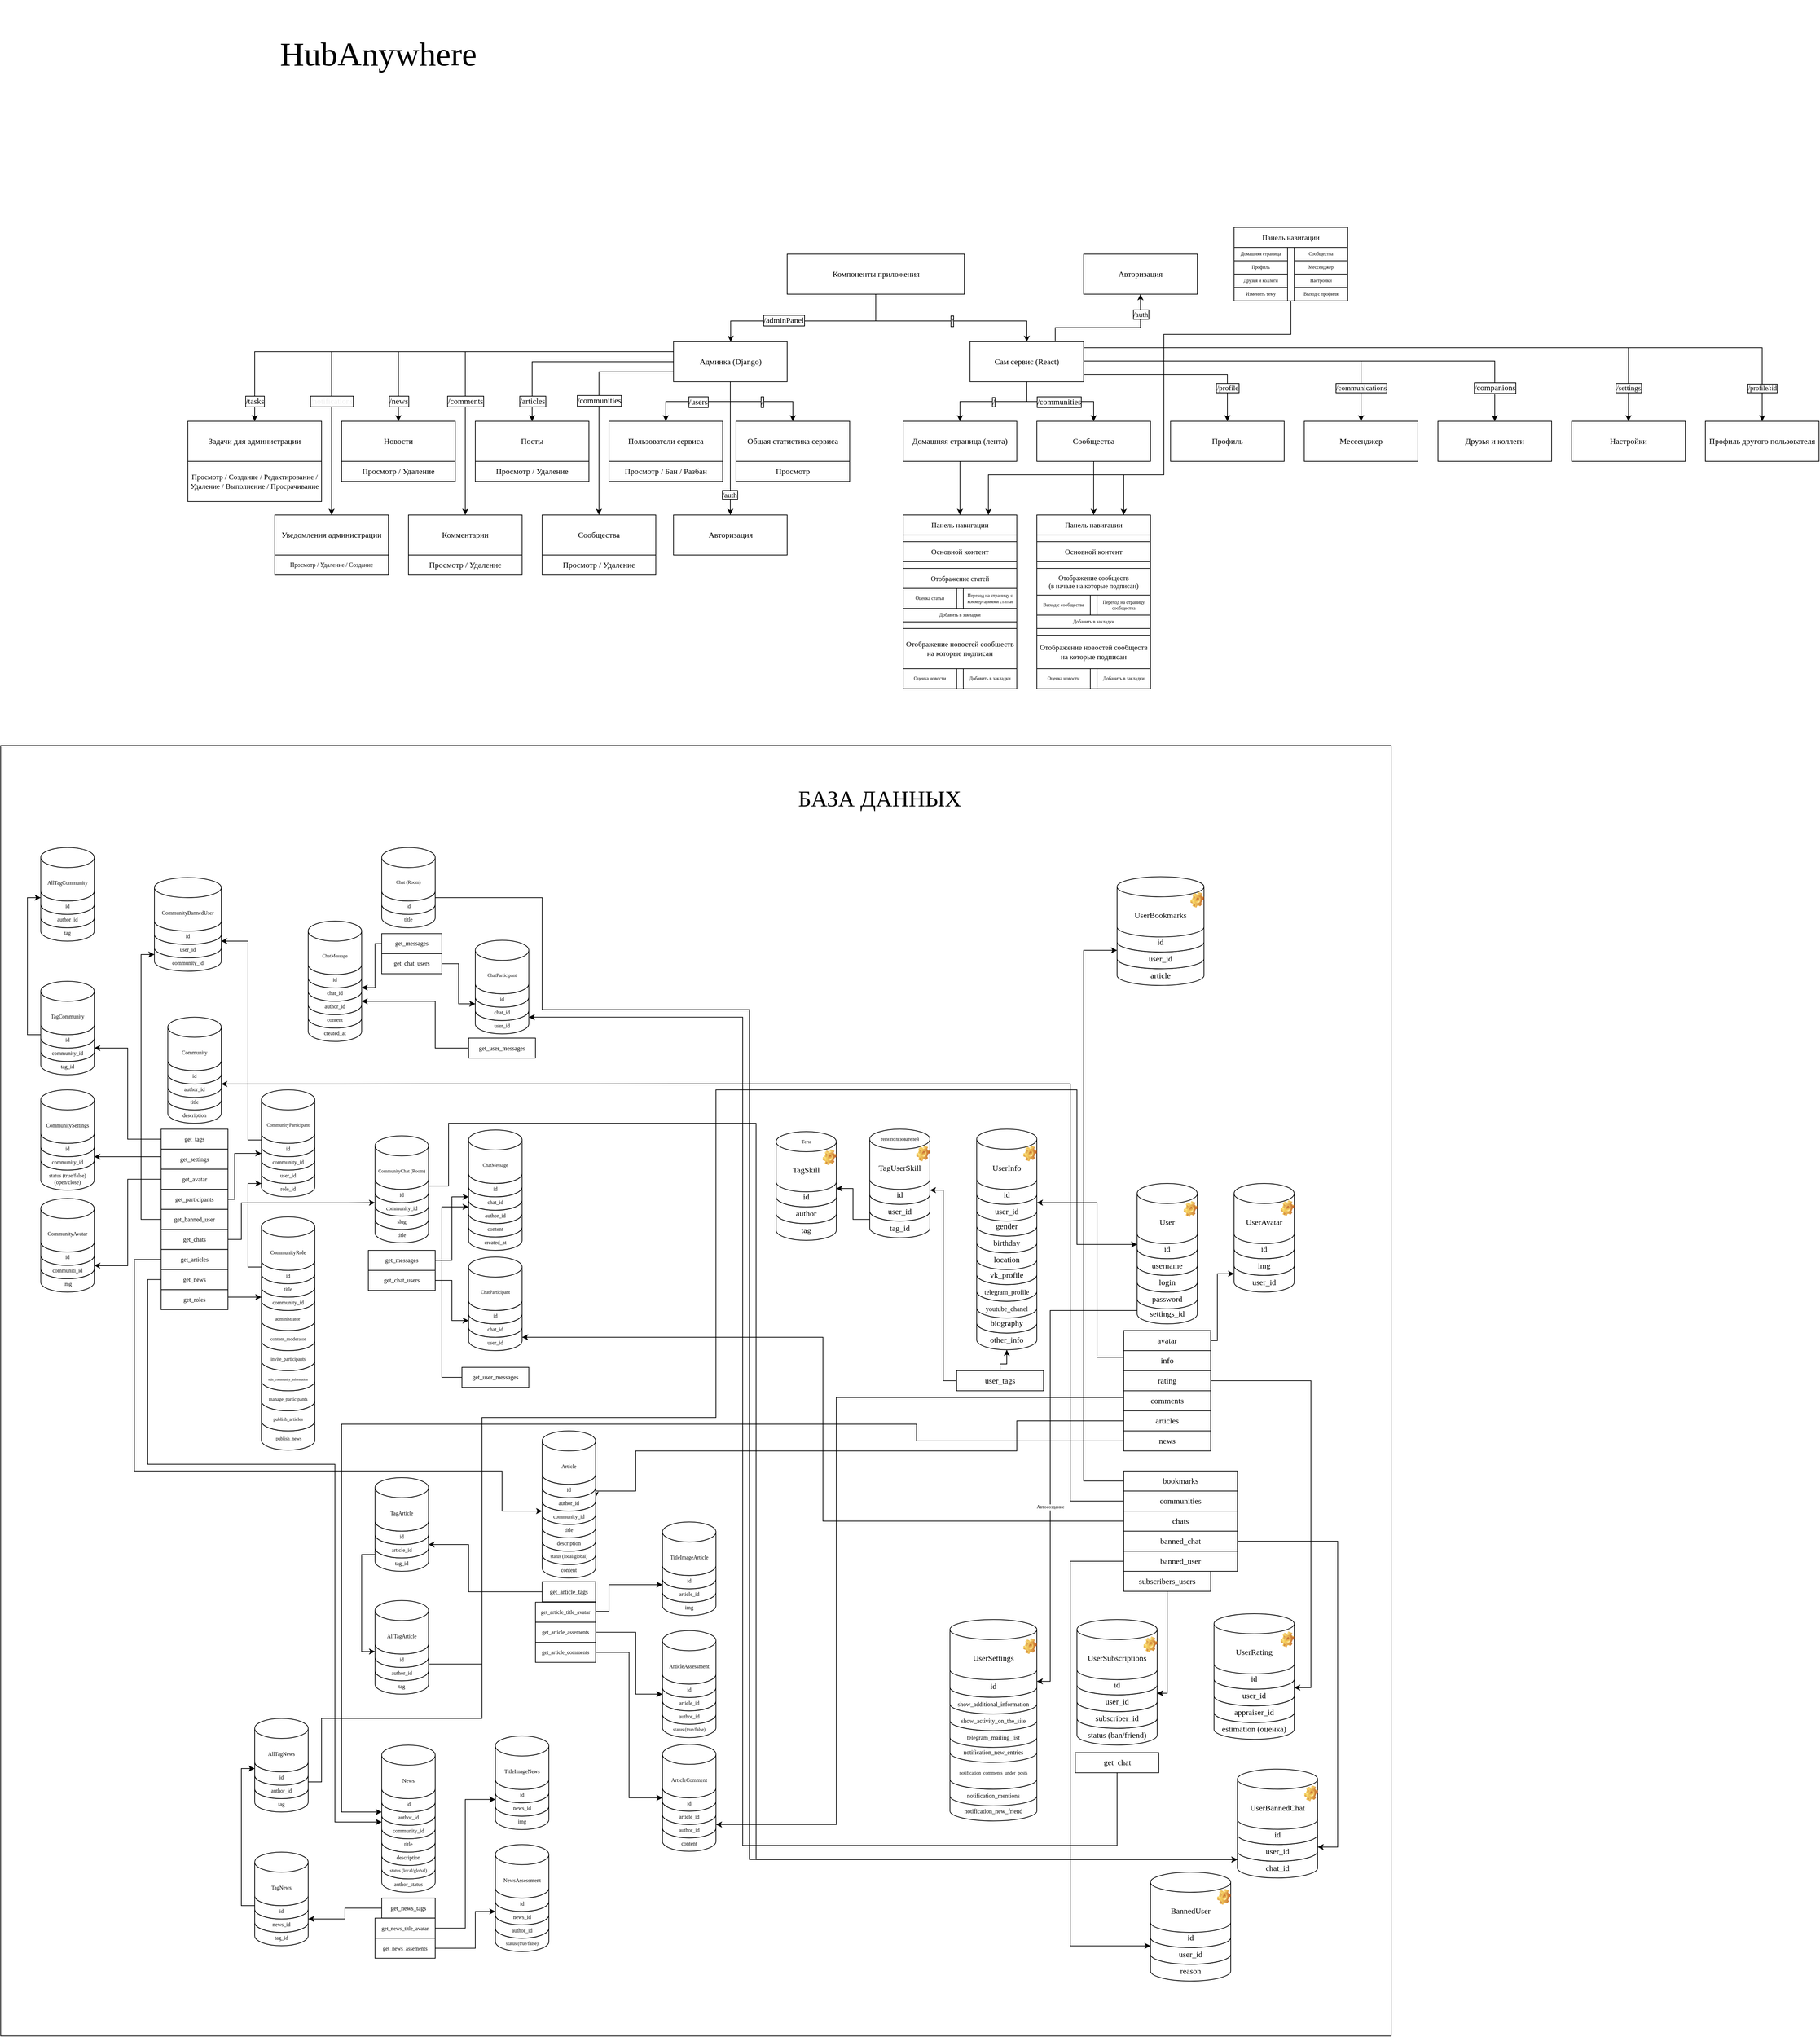 <mxfile version="20.7.4" type="device"><diagram name="Страница 1" id="JeV3lk8Cx0CcECSY5895"><mxGraphModel dx="5967" dy="2963" grid="1" gridSize="10" guides="1" tooltips="1" connect="1" arrows="1" fold="1" page="1" pageScale="1" pageWidth="827" pageHeight="1169" math="0" shadow="0"><root><mxCell id="0"/><mxCell id="1" parent="0"/><mxCell id="ZRMMZ5zG-Mty8nf7U9qH-386" value="" style="rounded=0;whiteSpace=wrap;html=1;labelBorderColor=default;fontFamily=Comic Sans MS;fontSize=11;" parent="1" vertex="1"><mxGeometry x="-3450" y="-910" width="170" height="260" as="geometry"/></mxCell><mxCell id="ZRMMZ5zG-Mty8nf7U9qH-289" value="" style="rounded=0;whiteSpace=wrap;html=1;fontFamily=Comic Sans MS;fontSize=7;" parent="1" vertex="1"><mxGeometry x="-4800" y="-565" width="2080" height="1930" as="geometry"/></mxCell><mxCell id="ZRMMZ5zG-Mty8nf7U9qH-209" value="created_at" style="shape=cylinder3;whiteSpace=wrap;html=1;boundedLbl=1;backgroundOutline=1;size=15;fontFamily=Comic Sans MS;fontSize=8;" parent="1" vertex="1"><mxGeometry x="-4100" y="140" width="80" height="50" as="geometry"/></mxCell><mxCell id="ZRMMZ5zG-Mty8nf7U9qH-198" value="&amp;nbsp;publish_news" style="shape=cylinder3;whiteSpace=wrap;html=1;boundedLbl=1;backgroundOutline=1;size=15;fontFamily=Comic Sans MS;fontSize=7;" parent="1" vertex="1"><mxGeometry x="-4410" y="430" width="80" height="58.75" as="geometry"/></mxCell><mxCell id="ZRMMZ5zG-Mty8nf7U9qH-199" value="publish_articles" style="shape=cylinder3;whiteSpace=wrap;html=1;boundedLbl=1;backgroundOutline=1;size=15;fontFamily=Comic Sans MS;fontSize=7;" parent="1" vertex="1"><mxGeometry x="-4410" y="400" width="80" height="60" as="geometry"/></mxCell><mxCell id="ZRMMZ5zG-Mty8nf7U9qH-200" value="manage_participants" style="shape=cylinder3;whiteSpace=wrap;html=1;boundedLbl=1;backgroundOutline=1;size=15;fontFamily=Comic Sans MS;fontSize=7;" parent="1" vertex="1"><mxGeometry x="-4410" y="370" width="80" height="60" as="geometry"/></mxCell><mxCell id="ZRMMZ5zG-Mty8nf7U9qH-138" value="author_status" style="shape=cylinder3;whiteSpace=wrap;html=1;boundedLbl=1;backgroundOutline=1;size=15;fontFamily=Comic Sans MS;fontSize=8;" parent="1" vertex="1"><mxGeometry x="-4230" y="1100" width="80" height="50" as="geometry"/></mxCell><mxCell id="ZRMMZ5zG-Mty8nf7U9qH-91" value="content" style="shape=cylinder3;whiteSpace=wrap;html=1;boundedLbl=1;backgroundOutline=1;size=15;fontFamily=Comic Sans MS;fontSize=8;" parent="1" vertex="1"><mxGeometry x="-3990" y="630" width="80" height="50" as="geometry"/></mxCell><mxCell id="ZRMMZ5zG-Mty8nf7U9qH-84" value="other_info" style="shape=cylinder3;whiteSpace=wrap;html=1;boundedLbl=1;backgroundOutline=1;size=15;fontFamily=Comic Sans MS;" parent="1" vertex="1"><mxGeometry x="-3340" y="283.75" width="90" height="55" as="geometry"/></mxCell><mxCell id="ZRMMZ5zG-Mty8nf7U9qH-60" value="biography" style="shape=cylinder3;whiteSpace=wrap;html=1;boundedLbl=1;backgroundOutline=1;size=15;fontFamily=Comic Sans MS;" parent="1" vertex="1"><mxGeometry x="-3340" y="258.75" width="90" height="55" as="geometry"/></mxCell><mxCell id="ZRMMZ5zG-Mty8nf7U9qH-81" value="&lt;span style=&quot;font-size: 10px;&quot;&gt;youtube_chanel&lt;/span&gt;" style="shape=cylinder3;whiteSpace=wrap;html=1;boundedLbl=1;backgroundOutline=1;size=15;fontFamily=Comic Sans MS;" parent="1" vertex="1"><mxGeometry x="-3340" y="236.25" width="90" height="55" as="geometry"/></mxCell><mxCell id="ZRMMZ5zG-Mty8nf7U9qH-13" value="&lt;span style=&quot;font-size: 10px;&quot;&gt;telegram_profile&lt;/span&gt;" style="shape=cylinder3;whiteSpace=wrap;html=1;boundedLbl=1;backgroundOutline=1;size=15;fontFamily=Comic Sans MS;" parent="1" vertex="1"><mxGeometry x="-3340" y="211.25" width="90" height="55" as="geometry"/></mxCell><mxCell id="ZRMMZ5zG-Mty8nf7U9qH-14" value="vk_profile" style="shape=cylinder3;whiteSpace=wrap;html=1;boundedLbl=1;backgroundOutline=1;size=15;fontFamily=Comic Sans MS;" parent="1" vertex="1"><mxGeometry x="-3340" y="186.25" width="90" height="55" as="geometry"/></mxCell><mxCell id="ZRMMZ5zG-Mty8nf7U9qH-15" value="location" style="shape=cylinder3;whiteSpace=wrap;html=1;boundedLbl=1;backgroundOutline=1;size=15;fontFamily=Comic Sans MS;" parent="1" vertex="1"><mxGeometry x="-3340" y="163.75" width="90" height="55" as="geometry"/></mxCell><mxCell id="ZRMMZ5zG-Mty8nf7U9qH-16" value="birthday" style="shape=cylinder3;whiteSpace=wrap;html=1;boundedLbl=1;backgroundOutline=1;size=15;fontFamily=Comic Sans MS;" parent="1" vertex="1"><mxGeometry x="-3340" y="138.75" width="90" height="55" as="geometry"/></mxCell><mxCell id="ZRMMZ5zG-Mty8nf7U9qH-17" value="gender" style="shape=cylinder3;whiteSpace=wrap;html=1;boundedLbl=1;backgroundOutline=1;size=15;fontFamily=Comic Sans MS;" parent="1" vertex="1"><mxGeometry x="-3340" y="113.75" width="90" height="55" as="geometry"/></mxCell><mxCell id="ZRMMZ5zG-Mty8nf7U9qH-85" value="user_id" style="shape=cylinder3;whiteSpace=wrap;html=1;boundedLbl=1;backgroundOutline=1;size=15;fontFamily=Comic Sans MS;" parent="1" vertex="1"><mxGeometry x="-3340" y="91.25" width="90" height="55" as="geometry"/></mxCell><mxCell id="ZRMMZ5zG-Mty8nf7U9qH-61" style="edgeStyle=orthogonalEdgeStyle;rounded=0;orthogonalLoop=1;jettySize=auto;html=1;fontSize=7;entryX=1;entryY=0.5;entryDx=0;entryDy=0;entryPerimeter=0;fontFamily=Comic Sans MS;exitX=0;exitY=0.5;exitDx=0;exitDy=0;exitPerimeter=0;" parent="1" source="ZRMMZ5zG-Mty8nf7U9qH-7" edge="1"><mxGeometry x="-0.196" y="40" relative="1" as="geometry"><mxPoint x="-3250" y="291.254" as="sourcePoint"/><mxPoint x="-3250" y="834.57" as="targetPoint"/><Array as="points"><mxPoint x="-3100" y="280"/><mxPoint x="-3230" y="280"/><mxPoint x="-3230" y="835"/></Array><mxPoint as="offset"/></mxGeometry></mxCell><mxCell id="ZRMMZ5zG-Mty8nf7U9qH-87" value="Автосоздание" style="edgeLabel;html=1;align=center;verticalAlign=middle;resizable=0;points=[];fontSize=7;fontFamily=Comic Sans MS;" parent="ZRMMZ5zG-Mty8nf7U9qH-61" vertex="1" connectable="0"><mxGeometry x="-0.511" y="-1" relative="1" as="geometry"><mxPoint x="1" y="257" as="offset"/></mxGeometry></mxCell><mxCell id="ZRMMZ5zG-Mty8nf7U9qH-58" value="notification_new_friend" style="shape=cylinder3;whiteSpace=wrap;html=1;boundedLbl=1;backgroundOutline=1;size=15;fontSize=9;fontFamily=Comic Sans MS;" parent="1" vertex="1"><mxGeometry x="-3380" y="988.37" width="130" height="55" as="geometry"/></mxCell><mxCell id="ZRMMZ5zG-Mty8nf7U9qH-59" value="notification_mentions" style="shape=cylinder3;whiteSpace=wrap;html=1;boundedLbl=1;backgroundOutline=1;size=15;fontSize=9;fontFamily=Comic Sans MS;" parent="1" vertex="1"><mxGeometry x="-3380" y="965.87" width="130" height="55" as="geometry"/></mxCell><mxCell id="ZRMMZ5zG-Mty8nf7U9qH-7" value="settings_id" style="shape=cylinder3;whiteSpace=wrap;html=1;boundedLbl=1;backgroundOutline=1;size=15;fontFamily=Comic Sans MS;" parent="1" vertex="1"><mxGeometry x="-3100" y="245" width="90" height="55" as="geometry"/></mxCell><mxCell id="ZRMMZ5zG-Mty8nf7U9qH-5" value="password" style="shape=cylinder3;whiteSpace=wrap;html=1;boundedLbl=1;backgroundOutline=1;size=15;fontFamily=Comic Sans MS;" parent="1" vertex="1"><mxGeometry x="-3100" y="222.5" width="90" height="55" as="geometry"/></mxCell><mxCell id="ZRMMZ5zG-Mty8nf7U9qH-4" value="login" style="shape=cylinder3;whiteSpace=wrap;html=1;boundedLbl=1;backgroundOutline=1;size=15;fontFamily=Comic Sans MS;" parent="1" vertex="1"><mxGeometry x="-3100" y="197.5" width="90" height="55" as="geometry"/></mxCell><mxCell id="ZRMMZ5zG-Mty8nf7U9qH-3" value="username" style="shape=cylinder3;whiteSpace=wrap;html=1;boundedLbl=1;backgroundOutline=1;size=15;fontFamily=Comic Sans MS;" parent="1" vertex="1"><mxGeometry x="-3100" y="172.5" width="90" height="55" as="geometry"/></mxCell><mxCell id="ZRMMZ5zG-Mty8nf7U9qH-2" value="id" style="shape=cylinder3;whiteSpace=wrap;html=1;boundedLbl=1;backgroundOutline=1;size=15;fontFamily=Comic Sans MS;" parent="1" vertex="1"><mxGeometry x="-3100" y="147.5" width="90" height="55" as="geometry"/></mxCell><mxCell id="etrCRMP3qSwTWrHFHhXZ-84" value="title" style="shape=cylinder3;whiteSpace=wrap;html=1;boundedLbl=1;backgroundOutline=1;size=15;fontFamily=Comic Sans MS;fontSize=8;" parent="1" vertex="1"><mxGeometry x="-4240" y="128.75" width="80" height="50" as="geometry"/></mxCell><mxCell id="etrCRMP3qSwTWrHFHhXZ-122" value="slug" style="shape=cylinder3;whiteSpace=wrap;html=1;boundedLbl=1;backgroundOutline=1;size=15;fontFamily=Comic Sans MS;fontSize=8;" parent="1" vertex="1"><mxGeometry x="-4240" y="108.75" width="80" height="50" as="geometry"/></mxCell><mxCell id="etrCRMP3qSwTWrHFHhXZ-77" value="edit_community_information" style="shape=cylinder3;whiteSpace=wrap;html=1;boundedLbl=1;backgroundOutline=1;size=15;fontFamily=Comic Sans MS;fontSize=5;" parent="1" vertex="1"><mxGeometry x="-4410" y="340" width="80" height="60" as="geometry"/></mxCell><mxCell id="etrCRMP3qSwTWrHFHhXZ-72" value="invite_participants" style="shape=cylinder3;whiteSpace=wrap;html=1;boundedLbl=1;backgroundOutline=1;size=15;fontFamily=Comic Sans MS;fontSize=7;" parent="1" vertex="1"><mxGeometry x="-4410" y="310" width="80" height="60" as="geometry"/></mxCell><mxCell id="etrCRMP3qSwTWrHFHhXZ-78" value="content_moderator" style="shape=cylinder3;whiteSpace=wrap;html=1;boundedLbl=1;backgroundOutline=1;size=15;fontFamily=Comic Sans MS;fontSize=7;" parent="1" vertex="1"><mxGeometry x="-4410" y="280" width="80" height="60" as="geometry"/></mxCell><mxCell id="etrCRMP3qSwTWrHFHhXZ-79" value="administrator&amp;nbsp;" style="shape=cylinder3;whiteSpace=wrap;html=1;boundedLbl=1;backgroundOutline=1;size=15;fontFamily=Comic Sans MS;fontSize=7;" parent="1" vertex="1"><mxGeometry x="-4410" y="250" width="80" height="60" as="geometry"/></mxCell><mxCell id="etrCRMP3qSwTWrHFHhXZ-121" value="community_id" style="shape=cylinder3;whiteSpace=wrap;html=1;boundedLbl=1;backgroundOutline=1;size=15;fontFamily=Comic Sans MS;fontSize=8;" parent="1" vertex="1"><mxGeometry x="-4410" y="230" width="80" height="50" as="geometry"/></mxCell><mxCell id="etrCRMP3qSwTWrHFHhXZ-82" value="status (local/global)" style="shape=cylinder3;whiteSpace=wrap;html=1;boundedLbl=1;backgroundOutline=1;size=15;fontFamily=Comic Sans MS;fontSize=7;fillStyle=solid;" parent="1" vertex="1"><mxGeometry x="-3990" y="610" width="80" height="50" as="geometry"/></mxCell><mxCell id="etrCRMP3qSwTWrHFHhXZ-35" value="description" style="shape=cylinder3;whiteSpace=wrap;html=1;boundedLbl=1;backgroundOutline=1;size=15;fontFamily=Comic Sans MS;fontSize=8;" parent="1" vertex="1"><mxGeometry x="-3990" y="590" width="80" height="50" as="geometry"/></mxCell><mxCell id="etrCRMP3qSwTWrHFHhXZ-36" value="title" style="shape=cylinder3;whiteSpace=wrap;html=1;boundedLbl=1;backgroundOutline=1;size=15;fontFamily=Comic Sans MS;fontSize=8;" parent="1" vertex="1"><mxGeometry x="-3990" y="570" width="80" height="50" as="geometry"/></mxCell><mxCell id="etrCRMP3qSwTWrHFHhXZ-107" value="community_id" style="shape=cylinder3;whiteSpace=wrap;html=1;boundedLbl=1;backgroundOutline=1;size=15;fontFamily=Comic Sans MS;fontSize=8;" parent="1" vertex="1"><mxGeometry x="-3990" y="550" width="80" height="50" as="geometry"/></mxCell><mxCell id="etrCRMP3qSwTWrHFHhXZ-71" value="description" style="shape=cylinder3;whiteSpace=wrap;html=1;boundedLbl=1;backgroundOutline=1;size=15;fontFamily=Comic Sans MS;fontSize=8;" parent="1" vertex="1"><mxGeometry x="-4550" y="-50" width="80" height="50" as="geometry"/></mxCell><mxCell id="etrCRMP3qSwTWrHFHhXZ-66" value="img" style="shape=cylinder3;whiteSpace=wrap;html=1;boundedLbl=1;backgroundOutline=1;size=15;fontFamily=Comic Sans MS;fontSize=8;" parent="1" vertex="1"><mxGeometry x="-4740.05" y="202.5" width="80" height="50" as="geometry"/></mxCell><mxCell id="etrCRMP3qSwTWrHFHhXZ-44" value="content" style="shape=cylinder3;whiteSpace=wrap;html=1;boundedLbl=1;backgroundOutline=1;size=15;fontFamily=Comic Sans MS;fontSize=8;" parent="1" vertex="1"><mxGeometry x="-3810" y="1038.75" width="80" height="50" as="geometry"/></mxCell><mxCell id="etrCRMP3qSwTWrHFHhXZ-48" value="author_id" style="shape=cylinder3;whiteSpace=wrap;html=1;boundedLbl=1;backgroundOutline=1;size=15;fontFamily=Comic Sans MS;fontSize=8;" parent="1" vertex="1"><mxGeometry x="-3810" y="1018.75" width="80" height="50" as="geometry"/></mxCell><mxCell id="etrCRMP3qSwTWrHFHhXZ-40" value="img" style="shape=cylinder3;whiteSpace=wrap;html=1;boundedLbl=1;backgroundOutline=1;size=15;fontFamily=Comic Sans MS;fontSize=8;" parent="1" vertex="1"><mxGeometry x="-3810" y="686.25" width="80" height="50" as="geometry"/></mxCell><mxCell id="etrCRMP3qSwTWrHFHhXZ-41" value="article_id" style="shape=cylinder3;whiteSpace=wrap;html=1;boundedLbl=1;backgroundOutline=1;size=15;fontFamily=Comic Sans MS;fontSize=8;" parent="1" vertex="1"><mxGeometry x="-3810" y="666.25" width="80" height="50" as="geometry"/></mxCell><mxCell id="etrCRMP3qSwTWrHFHhXZ-42" value="id" style="shape=cylinder3;whiteSpace=wrap;html=1;boundedLbl=1;backgroundOutline=1;size=15;fontFamily=Comic Sans MS;fontSize=8;" parent="1" vertex="1"><mxGeometry x="-3810" y="646.25" width="80" height="50" as="geometry"/></mxCell><mxCell id="etrCRMP3qSwTWrHFHhXZ-43" value="&lt;div style=&quot;text-align: left;&quot;&gt;&lt;span style=&quot;background-color: initial;&quot;&gt;TitleImageArticle&lt;/span&gt;&lt;/div&gt;" style="shape=cylinder3;whiteSpace=wrap;html=1;boundedLbl=1;backgroundOutline=1;size=15;fontFamily=Comic Sans MS;fontSize=8;" parent="1" vertex="1"><mxGeometry x="-3810" y="596.25" width="80" height="80" as="geometry"/></mxCell><mxCell id="etrCRMP3qSwTWrHFHhXZ-45" value="article_id" style="shape=cylinder3;whiteSpace=wrap;html=1;boundedLbl=1;backgroundOutline=1;size=15;fontFamily=Comic Sans MS;fontSize=8;" parent="1" vertex="1"><mxGeometry x="-3810" y="998.75" width="80" height="50" as="geometry"/></mxCell><mxCell id="etrCRMP3qSwTWrHFHhXZ-46" value="id" style="shape=cylinder3;whiteSpace=wrap;html=1;boundedLbl=1;backgroundOutline=1;size=15;fontFamily=Comic Sans MS;fontSize=8;" parent="1" vertex="1"><mxGeometry x="-3810" y="978.75" width="80" height="50" as="geometry"/></mxCell><mxCell id="etrCRMP3qSwTWrHFHhXZ-47" value="&lt;div style=&quot;text-align: left;&quot;&gt;&lt;span style=&quot;background-color: initial;&quot;&gt;ArticleComment&lt;/span&gt;&lt;/div&gt;" style="shape=cylinder3;whiteSpace=wrap;html=1;boundedLbl=1;backgroundOutline=1;size=15;fontFamily=Comic Sans MS;fontSize=8;" parent="1" vertex="1"><mxGeometry x="-3810" y="928.75" width="80" height="80" as="geometry"/></mxCell><mxCell id="etrCRMP3qSwTWrHFHhXZ-49" value="status (true/false)" style="shape=cylinder3;whiteSpace=wrap;html=1;boundedLbl=1;backgroundOutline=1;size=15;fontFamily=Comic Sans MS;fontSize=7;" parent="1" vertex="1"><mxGeometry x="-3810" y="868.75" width="80" height="50" as="geometry"/></mxCell><mxCell id="etrCRMP3qSwTWrHFHhXZ-50" value="author_id" style="shape=cylinder3;whiteSpace=wrap;html=1;boundedLbl=1;backgroundOutline=1;size=15;fontFamily=Comic Sans MS;fontSize=8;" parent="1" vertex="1"><mxGeometry x="-3810" y="848.75" width="80" height="50" as="geometry"/></mxCell><mxCell id="etrCRMP3qSwTWrHFHhXZ-51" value="article_id" style="shape=cylinder3;whiteSpace=wrap;html=1;boundedLbl=1;backgroundOutline=1;size=15;fontFamily=Comic Sans MS;fontSize=8;" parent="1" vertex="1"><mxGeometry x="-3810" y="828.75" width="80" height="50" as="geometry"/></mxCell><mxCell id="etrCRMP3qSwTWrHFHhXZ-52" value="id" style="shape=cylinder3;whiteSpace=wrap;html=1;boundedLbl=1;backgroundOutline=1;size=15;fontFamily=Comic Sans MS;fontSize=8;" parent="1" vertex="1"><mxGeometry x="-3810" y="808.75" width="80" height="50" as="geometry"/></mxCell><mxCell id="etrCRMP3qSwTWrHFHhXZ-53" value="&lt;div style=&quot;text-align: left;&quot;&gt;&lt;span style=&quot;background-color: initial;&quot;&gt;Article&lt;/span&gt;&lt;span style=&quot;background-color: initial;&quot;&gt;Assessment&lt;/span&gt;&lt;/div&gt;" style="shape=cylinder3;whiteSpace=wrap;html=1;boundedLbl=1;backgroundOutline=1;size=15;fontFamily=Comic Sans MS;fontSize=8;" parent="1" vertex="1"><mxGeometry x="-3810" y="758.75" width="80" height="80" as="geometry"/></mxCell><mxCell id="etrCRMP3qSwTWrHFHhXZ-57" value="title" style="shape=cylinder3;whiteSpace=wrap;html=1;boundedLbl=1;backgroundOutline=1;size=15;fontFamily=Comic Sans MS;fontSize=8;" parent="1" vertex="1"><mxGeometry x="-4550" y="-70" width="80" height="50" as="geometry"/></mxCell><mxCell id="etrCRMP3qSwTWrHFHhXZ-60" value="communiti_id" style="shape=cylinder3;whiteSpace=wrap;html=1;boundedLbl=1;backgroundOutline=1;size=15;fontFamily=Comic Sans MS;fontSize=8;" parent="1" vertex="1"><mxGeometry x="-4740.05" y="182.5" width="80" height="50" as="geometry"/></mxCell><mxCell id="etrCRMP3qSwTWrHFHhXZ-61" value="id" style="shape=cylinder3;whiteSpace=wrap;html=1;boundedLbl=1;backgroundOutline=1;size=15;fontFamily=Comic Sans MS;fontSize=8;" parent="1" vertex="1"><mxGeometry x="-4740.05" y="162.5" width="80" height="50" as="geometry"/></mxCell><mxCell id="etrCRMP3qSwTWrHFHhXZ-62" value="&lt;div style=&quot;text-align: left;&quot;&gt;CommunityAvatar&lt;br&gt;&lt;/div&gt;" style="shape=cylinder3;whiteSpace=wrap;html=1;boundedLbl=1;backgroundOutline=1;size=15;fontFamily=Comic Sans MS;fontSize=8;" parent="1" vertex="1"><mxGeometry x="-4740.05" y="112.5" width="80" height="80" as="geometry"/></mxCell><mxCell id="etrCRMP3qSwTWrHFHhXZ-63" value="title" style="shape=cylinder3;whiteSpace=wrap;html=1;boundedLbl=1;backgroundOutline=1;size=15;fontFamily=Comic Sans MS;fontSize=8;" parent="1" vertex="1"><mxGeometry x="-4410" y="210" width="80" height="50" as="geometry"/></mxCell><mxCell id="ZRMMZ5zG-Mty8nf7U9qH-193" style="edgeStyle=orthogonalEdgeStyle;rounded=0;orthogonalLoop=1;jettySize=auto;html=1;entryX=0;entryY=0;entryDx=0;entryDy=30;entryPerimeter=0;fontFamily=Comic Sans MS;fontSize=12;endArrow=classic;endFill=1;" parent="1" source="etrCRMP3qSwTWrHFHhXZ-64" target="etrCRMP3qSwTWrHFHhXZ-80" edge="1"><mxGeometry relative="1" as="geometry"><Array as="points"><mxPoint x="-4430" y="215"/><mxPoint x="-4430" y="90"/></Array></mxGeometry></mxCell><mxCell id="etrCRMP3qSwTWrHFHhXZ-64" value="id" style="shape=cylinder3;whiteSpace=wrap;html=1;boundedLbl=1;backgroundOutline=1;size=15;fontFamily=Comic Sans MS;fontSize=8;" parent="1" vertex="1"><mxGeometry x="-4410" y="190" width="80" height="50" as="geometry"/></mxCell><mxCell id="etrCRMP3qSwTWrHFHhXZ-65" value="&lt;span style=&quot;text-align: left;&quot;&gt;Community&lt;/span&gt;&lt;span style=&quot;text-align: left; background-color: initial;&quot;&gt;Role&lt;/span&gt;&lt;span style=&quot;text-align: left;&quot;&gt;&lt;br&gt;&lt;/span&gt;" style="shape=cylinder3;whiteSpace=wrap;html=1;boundedLbl=1;backgroundOutline=1;size=15;fontFamily=Comic Sans MS;fontSize=8;" parent="1" vertex="1"><mxGeometry x="-4410" y="140" width="80" height="80" as="geometry"/></mxCell><mxCell id="etrCRMP3qSwTWrHFHhXZ-80" value="role_id" style="shape=cylinder3;whiteSpace=wrap;html=1;boundedLbl=1;backgroundOutline=1;size=15;fontFamily=Comic Sans MS;fontSize=8;" parent="1" vertex="1"><mxGeometry x="-4410" y="60" width="80" height="50" as="geometry"/></mxCell><mxCell id="etrCRMP3qSwTWrHFHhXZ-67" value="user_id" style="shape=cylinder3;whiteSpace=wrap;html=1;boundedLbl=1;backgroundOutline=1;size=15;fontFamily=Comic Sans MS;fontSize=8;" parent="1" vertex="1"><mxGeometry x="-4410" y="40" width="80" height="50" as="geometry"/></mxCell><mxCell id="etrCRMP3qSwTWrHFHhXZ-68" value="community_id" style="shape=cylinder3;whiteSpace=wrap;html=1;boundedLbl=1;backgroundOutline=1;size=15;fontFamily=Comic Sans MS;fontSize=8;" parent="1" vertex="1"><mxGeometry x="-4410" y="20" width="80" height="50" as="geometry"/></mxCell><mxCell id="ZRMMZ5zG-Mty8nf7U9qH-280" style="edgeStyle=orthogonalEdgeStyle;rounded=0;orthogonalLoop=1;jettySize=auto;html=1;fontFamily=Comic Sans MS;fontSize=7;endArrow=classic;endFill=1;entryX=1;entryY=0.5;entryDx=0;entryDy=0;entryPerimeter=0;" parent="1" source="etrCRMP3qSwTWrHFHhXZ-69" target="ZRMMZ5zG-Mty8nf7U9qH-275" edge="1"><mxGeometry relative="1" as="geometry"><Array as="points"><mxPoint x="-4430" y="25"/><mxPoint x="-4430" y="-272"/></Array></mxGeometry></mxCell><mxCell id="etrCRMP3qSwTWrHFHhXZ-69" value="id" style="shape=cylinder3;whiteSpace=wrap;html=1;boundedLbl=1;backgroundOutline=1;size=15;fontFamily=Comic Sans MS;fontSize=8;" parent="1" vertex="1"><mxGeometry x="-4410" width="80" height="50" as="geometry"/></mxCell><mxCell id="etrCRMP3qSwTWrHFHhXZ-70" value="&lt;span style=&quot;text-align: left; font-size: 7px;&quot;&gt;Community&lt;/span&gt;&lt;span style=&quot;text-align: left; background-color: initial; font-size: 7px;&quot;&gt;Participant&lt;/span&gt;&lt;span style=&quot;text-align: left; font-size: 7px;&quot;&gt;&lt;br style=&quot;font-size: 7px;&quot;&gt;&lt;/span&gt;" style="shape=cylinder3;whiteSpace=wrap;html=1;boundedLbl=1;backgroundOutline=1;size=15;fontFamily=Comic Sans MS;fontSize=7;" parent="1" vertex="1"><mxGeometry x="-4410" y="-50" width="80" height="80" as="geometry"/></mxCell><mxCell id="etrCRMP3qSwTWrHFHhXZ-85" value="community_id" style="shape=cylinder3;whiteSpace=wrap;html=1;boundedLbl=1;backgroundOutline=1;size=15;fontFamily=Comic Sans MS;fontSize=8;" parent="1" vertex="1"><mxGeometry x="-4240" y="88.75" width="80" height="50" as="geometry"/></mxCell><mxCell id="ZRMMZ5zG-Mty8nf7U9qH-265" style="edgeStyle=orthogonalEdgeStyle;rounded=0;orthogonalLoop=1;jettySize=auto;html=1;exitX=1;exitY=0.5;exitDx=0;exitDy=0;exitPerimeter=0;entryX=0;entryY=0.5;entryDx=0;entryDy=0;entryPerimeter=0;fontFamily=Comic Sans MS;fontSize=7;endArrow=classic;endFill=1;" parent="1" source="etrCRMP3qSwTWrHFHhXZ-86" target="ZRMMZ5zG-Mty8nf7U9qH-258" edge="1"><mxGeometry relative="1" as="geometry"><Array as="points"><mxPoint x="-4130" y="94"/><mxPoint x="-4130"/><mxPoint x="-3670"/><mxPoint x="-3670" y="1101"/></Array></mxGeometry></mxCell><mxCell id="etrCRMP3qSwTWrHFHhXZ-86" value="id" style="shape=cylinder3;whiteSpace=wrap;html=1;boundedLbl=1;backgroundOutline=1;size=15;fontFamily=Comic Sans MS;fontSize=8;" parent="1" vertex="1"><mxGeometry x="-4240" y="68.75" width="80" height="50" as="geometry"/></mxCell><mxCell id="etrCRMP3qSwTWrHFHhXZ-87" value="&lt;span style=&quot;text-align: left; font-size: 7px;&quot;&gt;CommunityChat (Room)&lt;/span&gt;&lt;span style=&quot;text-align: left; font-size: 7px;&quot;&gt;&lt;br style=&quot;font-size: 7px;&quot;&gt;&lt;/span&gt;" style="shape=cylinder3;whiteSpace=wrap;html=1;boundedLbl=1;backgroundOutline=1;size=15;fontFamily=Comic Sans MS;fontSize=7;" parent="1" vertex="1"><mxGeometry x="-4240" y="18.75" width="80" height="80" as="geometry"/></mxCell><mxCell id="etrCRMP3qSwTWrHFHhXZ-88" value="content" style="shape=cylinder3;whiteSpace=wrap;html=1;boundedLbl=1;backgroundOutline=1;size=15;fontFamily=Comic Sans MS;fontSize=8;" parent="1" vertex="1"><mxGeometry x="-4100" y="120" width="80" height="50" as="geometry"/></mxCell><mxCell id="etrCRMP3qSwTWrHFHhXZ-89" value="author_id" style="shape=cylinder3;whiteSpace=wrap;html=1;boundedLbl=1;backgroundOutline=1;size=15;fontFamily=Comic Sans MS;fontSize=8;" parent="1" vertex="1"><mxGeometry x="-4100" y="100" width="80" height="50" as="geometry"/></mxCell><mxCell id="etrCRMP3qSwTWrHFHhXZ-90" value="chat_id" style="shape=cylinder3;whiteSpace=wrap;html=1;boundedLbl=1;backgroundOutline=1;size=15;fontFamily=Comic Sans MS;fontSize=8;" parent="1" vertex="1"><mxGeometry x="-4100" y="80" width="80" height="50" as="geometry"/></mxCell><mxCell id="etrCRMP3qSwTWrHFHhXZ-91" value="id" style="shape=cylinder3;whiteSpace=wrap;html=1;boundedLbl=1;backgroundOutline=1;size=15;fontFamily=Comic Sans MS;fontSize=8;" parent="1" vertex="1"><mxGeometry x="-4100" y="60" width="80" height="50" as="geometry"/></mxCell><mxCell id="etrCRMP3qSwTWrHFHhXZ-92" value="&lt;span style=&quot;text-align: left; font-size: 7px;&quot;&gt;ChatMessage&lt;/span&gt;&lt;span style=&quot;text-align: left; font-size: 7px;&quot;&gt;&lt;br style=&quot;font-size: 7px;&quot;&gt;&lt;/span&gt;" style="shape=cylinder3;whiteSpace=wrap;html=1;boundedLbl=1;backgroundOutline=1;size=15;fontFamily=Comic Sans MS;fontSize=7;" parent="1" vertex="1"><mxGeometry x="-4100" y="10" width="80" height="80" as="geometry"/></mxCell><mxCell id="ZRMMZ5zG-Mty8nf7U9qH-1" value="User" style="shape=cylinder3;whiteSpace=wrap;html=1;boundedLbl=1;backgroundOutline=1;size=15;fontFamily=Comic Sans MS;" parent="1" vertex="1"><mxGeometry x="-3100" y="90" width="90" height="90" as="geometry"/></mxCell><mxCell id="ZRMMZ5zG-Mty8nf7U9qH-12" value="user_id" style="shape=cylinder3;whiteSpace=wrap;html=1;boundedLbl=1;backgroundOutline=1;size=15;fontFamily=Comic Sans MS;" parent="1" vertex="1"><mxGeometry x="-2955" y="197.5" width="90" height="55" as="geometry"/></mxCell><mxCell id="ZRMMZ5zG-Mty8nf7U9qH-9" value="img" style="shape=cylinder3;whiteSpace=wrap;html=1;boundedLbl=1;backgroundOutline=1;size=15;fontFamily=Comic Sans MS;" parent="1" vertex="1"><mxGeometry x="-2955" y="172.5" width="90" height="55" as="geometry"/></mxCell><mxCell id="ZRMMZ5zG-Mty8nf7U9qH-10" value="id" style="shape=cylinder3;whiteSpace=wrap;html=1;boundedLbl=1;backgroundOutline=1;size=15;fontFamily=Comic Sans MS;" parent="1" vertex="1"><mxGeometry x="-2955" y="147.5" width="90" height="55" as="geometry"/></mxCell><mxCell id="ZRMMZ5zG-Mty8nf7U9qH-11" value="UserAvatar" style="shape=cylinder3;whiteSpace=wrap;html=1;boundedLbl=1;backgroundOutline=1;size=15;fontFamily=Comic Sans MS;" parent="1" vertex="1"><mxGeometry x="-2955" y="90" width="90" height="90" as="geometry"/></mxCell><mxCell id="ZRMMZ5zG-Mty8nf7U9qH-18" value="id" style="shape=cylinder3;whiteSpace=wrap;html=1;boundedLbl=1;backgroundOutline=1;size=15;fontFamily=Comic Sans MS;" parent="1" vertex="1"><mxGeometry x="-3340" y="66.25" width="90" height="55" as="geometry"/></mxCell><mxCell id="ZRMMZ5zG-Mty8nf7U9qH-19" value="UserInfo" style="shape=cylinder3;whiteSpace=wrap;html=1;boundedLbl=1;backgroundOutline=1;size=15;fontFamily=Comic Sans MS;" parent="1" vertex="1"><mxGeometry x="-3340" y="8.75" width="90" height="90" as="geometry"/></mxCell><mxCell id="ZRMMZ5zG-Mty8nf7U9qH-38" style="edgeStyle=orthogonalEdgeStyle;rounded=0;orthogonalLoop=1;jettySize=auto;html=1;fontFamily=Comic Sans MS;" parent="1" source="ZRMMZ5zG-Mty8nf7U9qH-23" target="ZRMMZ5zG-Mty8nf7U9qH-36" edge="1"><mxGeometry relative="1" as="geometry"/></mxCell><mxCell id="ZRMMZ5zG-Mty8nf7U9qH-23" value="tag_id" style="shape=cylinder3;whiteSpace=wrap;html=1;boundedLbl=1;backgroundOutline=1;size=15;fontFamily=Comic Sans MS;" parent="1" vertex="1"><mxGeometry x="-3500" y="116.25" width="90" height="55" as="geometry"/></mxCell><mxCell id="ZRMMZ5zG-Mty8nf7U9qH-24" value="user_id" style="shape=cylinder3;whiteSpace=wrap;html=1;boundedLbl=1;backgroundOutline=1;size=15;fontFamily=Comic Sans MS;" parent="1" vertex="1"><mxGeometry x="-3500" y="91.25" width="90" height="55" as="geometry"/></mxCell><mxCell id="ZRMMZ5zG-Mty8nf7U9qH-25" value="id" style="shape=cylinder3;whiteSpace=wrap;html=1;boundedLbl=1;backgroundOutline=1;size=15;fontFamily=Comic Sans MS;" parent="1" vertex="1"><mxGeometry x="-3500" y="66.25" width="90" height="55" as="geometry"/></mxCell><mxCell id="ZRMMZ5zG-Mty8nf7U9qH-26" value="TagUserSkill" style="shape=cylinder3;whiteSpace=wrap;html=1;boundedLbl=1;backgroundOutline=1;size=15;fontFamily=Comic Sans MS;" parent="1" vertex="1"><mxGeometry x="-3500" y="8.75" width="90" height="90" as="geometry"/></mxCell><mxCell id="ZRMMZ5zG-Mty8nf7U9qH-33" style="edgeStyle=orthogonalEdgeStyle;rounded=0;orthogonalLoop=1;jettySize=auto;html=1;entryX=1;entryY=0;entryDx=0;entryDy=33.75;entryPerimeter=0;fontFamily=Comic Sans MS;" parent="1" source="ZRMMZ5zG-Mty8nf7U9qH-30" target="ZRMMZ5zG-Mty8nf7U9qH-25" edge="1"><mxGeometry relative="1" as="geometry"/></mxCell><mxCell id="ZRMMZ5zG-Mty8nf7U9qH-86" style="edgeStyle=orthogonalEdgeStyle;rounded=0;orthogonalLoop=1;jettySize=auto;html=1;fontSize=7;fontFamily=Comic Sans MS;" parent="1" source="ZRMMZ5zG-Mty8nf7U9qH-30" target="ZRMMZ5zG-Mty8nf7U9qH-84" edge="1"><mxGeometry relative="1" as="geometry"><Array as="points"><mxPoint x="-3305" y="360"/><mxPoint x="-3295" y="360"/></Array></mxGeometry></mxCell><mxCell id="ZRMMZ5zG-Mty8nf7U9qH-30" value="user_tags" style="rounded=0;whiteSpace=wrap;html=1;fontFamily=Comic Sans MS;" parent="1" vertex="1"><mxGeometry x="-3370" y="370" width="130" height="30" as="geometry"/></mxCell><mxCell id="ZRMMZ5zG-Mty8nf7U9qH-34" value="tag" style="shape=cylinder3;whiteSpace=wrap;html=1;boundedLbl=1;backgroundOutline=1;size=15;fontFamily=Comic Sans MS;" parent="1" vertex="1"><mxGeometry x="-3640" y="120" width="90" height="55" as="geometry"/></mxCell><mxCell id="ZRMMZ5zG-Mty8nf7U9qH-35" value="author" style="shape=cylinder3;whiteSpace=wrap;html=1;boundedLbl=1;backgroundOutline=1;size=15;fontFamily=Comic Sans MS;" parent="1" vertex="1"><mxGeometry x="-3640" y="95" width="90" height="55" as="geometry"/></mxCell><mxCell id="ZRMMZ5zG-Mty8nf7U9qH-36" value="id" style="shape=cylinder3;whiteSpace=wrap;html=1;boundedLbl=1;backgroundOutline=1;size=15;fontFamily=Comic Sans MS;" parent="1" vertex="1"><mxGeometry x="-3640" y="70" width="90" height="55" as="geometry"/></mxCell><mxCell id="ZRMMZ5zG-Mty8nf7U9qH-37" value="TagSkill" style="shape=cylinder3;whiteSpace=wrap;html=1;boundedLbl=1;backgroundOutline=1;size=15;fontFamily=Comic Sans MS;" parent="1" vertex="1"><mxGeometry x="-3640" y="12.5" width="90" height="90" as="geometry"/></mxCell><mxCell id="ZRMMZ5zG-Mty8nf7U9qH-49" style="edgeStyle=orthogonalEdgeStyle;rounded=0;orthogonalLoop=1;jettySize=auto;html=1;entryX=1;entryY=0.5;entryDx=0;entryDy=0;entryPerimeter=0;fontSize=10;fontFamily=Comic Sans MS;" parent="1" source="ZRMMZ5zG-Mty8nf7U9qH-48" target="ZRMMZ5zG-Mty8nf7U9qH-85" edge="1"><mxGeometry relative="1" as="geometry"><Array as="points"><mxPoint x="-3160" y="350"/><mxPoint x="-3160" y="119"/></Array></mxGeometry></mxCell><mxCell id="ZRMMZ5zG-Mty8nf7U9qH-48" value="info" style="rounded=0;whiteSpace=wrap;html=1;fontFamily=Comic Sans MS;" parent="1" vertex="1"><mxGeometry x="-3120" y="340" width="130" height="30" as="geometry"/></mxCell><mxCell id="ZRMMZ5zG-Mty8nf7U9qH-50" value="notification_comments_under_posts" style="shape=cylinder3;whiteSpace=wrap;html=1;boundedLbl=1;backgroundOutline=1;size=15;fontSize=7;fontFamily=Comic Sans MS;" parent="1" vertex="1"><mxGeometry x="-3380" y="923.37" width="130" height="72.5" as="geometry"/></mxCell><mxCell id="ZRMMZ5zG-Mty8nf7U9qH-51" value="&lt;span style=&quot;font-size: 9px;&quot;&gt;notification_&lt;/span&gt;new_entries" style="shape=cylinder3;whiteSpace=wrap;html=1;boundedLbl=1;backgroundOutline=1;size=15;fontSize=9;fontFamily=Comic Sans MS;" parent="1" vertex="1"><mxGeometry x="-3380" y="900.87" width="130" height="55" as="geometry"/></mxCell><mxCell id="ZRMMZ5zG-Mty8nf7U9qH-52" value="telegram_mailing_list" style="shape=cylinder3;whiteSpace=wrap;html=1;boundedLbl=1;backgroundOutline=1;size=15;fontSize=9;fontFamily=Comic Sans MS;" parent="1" vertex="1"><mxGeometry x="-3380" y="878.37" width="130" height="55" as="geometry"/></mxCell><mxCell id="ZRMMZ5zG-Mty8nf7U9qH-53" value="show_activity_on_the_site" style="shape=cylinder3;whiteSpace=wrap;html=1;boundedLbl=1;backgroundOutline=1;size=15;fontSize=9;fontFamily=Comic Sans MS;" parent="1" vertex="1"><mxGeometry x="-3380" y="853.37" width="130" height="55" as="geometry"/></mxCell><mxCell id="ZRMMZ5zG-Mty8nf7U9qH-54" value="show_additional_information" style="shape=cylinder3;whiteSpace=wrap;html=1;boundedLbl=1;backgroundOutline=1;size=15;fontSize=9;fontFamily=Comic Sans MS;" parent="1" vertex="1"><mxGeometry x="-3380" y="828.37" width="130" height="55" as="geometry"/></mxCell><mxCell id="ZRMMZ5zG-Mty8nf7U9qH-55" value="id" style="shape=cylinder3;whiteSpace=wrap;html=1;boundedLbl=1;backgroundOutline=1;size=15;fontFamily=Comic Sans MS;" parent="1" vertex="1"><mxGeometry x="-3380" y="800.87" width="130" height="57.5" as="geometry"/></mxCell><mxCell id="ZRMMZ5zG-Mty8nf7U9qH-56" value="UserSettings" style="shape=cylinder3;whiteSpace=wrap;html=1;boundedLbl=1;backgroundOutline=1;size=15;fontFamily=Comic Sans MS;" parent="1" vertex="1"><mxGeometry x="-3380" y="742.12" width="130" height="90" as="geometry"/></mxCell><mxCell id="ZRMMZ5zG-Mty8nf7U9qH-65" value="status (ban/friend)" style="shape=cylinder3;whiteSpace=wrap;html=1;boundedLbl=1;backgroundOutline=1;size=15;fontFamily=Comic Sans MS;" parent="1" vertex="1"><mxGeometry x="-3190" y="874.87" width="120" height="55" as="geometry"/></mxCell><mxCell id="ZRMMZ5zG-Mty8nf7U9qH-66" value="subscriber_id" style="shape=cylinder3;whiteSpace=wrap;html=1;boundedLbl=1;backgroundOutline=1;size=15;fontFamily=Comic Sans MS;" parent="1" vertex="1"><mxGeometry x="-3190" y="849.87" width="120" height="55" as="geometry"/></mxCell><mxCell id="ZRMMZ5zG-Mty8nf7U9qH-67" value="user_id" style="shape=cylinder3;whiteSpace=wrap;html=1;boundedLbl=1;backgroundOutline=1;size=15;fontFamily=Comic Sans MS;" parent="1" vertex="1"><mxGeometry x="-3190" y="824.87" width="120" height="55" as="geometry"/></mxCell><mxCell id="ZRMMZ5zG-Mty8nf7U9qH-68" value="id" style="shape=cylinder3;whiteSpace=wrap;html=1;boundedLbl=1;backgroundOutline=1;size=15;fontFamily=Comic Sans MS;" parent="1" vertex="1"><mxGeometry x="-3190" y="799.87" width="120" height="55" as="geometry"/></mxCell><mxCell id="ZRMMZ5zG-Mty8nf7U9qH-69" value="UserSubscriptions" style="shape=cylinder3;whiteSpace=wrap;html=1;boundedLbl=1;backgroundOutline=1;size=15;fontFamily=Comic Sans MS;" parent="1" vertex="1"><mxGeometry x="-3190" y="742.12" width="120" height="90" as="geometry"/></mxCell><mxCell id="ZRMMZ5zG-Mty8nf7U9qH-71" style="edgeStyle=orthogonalEdgeStyle;rounded=0;orthogonalLoop=1;jettySize=auto;html=1;fontSize=7;entryX=1;entryY=0.5;entryDx=0;entryDy=0;entryPerimeter=0;fontFamily=Comic Sans MS;" parent="1" source="ZRMMZ5zG-Mty8nf7U9qH-70" target="ZRMMZ5zG-Mty8nf7U9qH-67" edge="1"><mxGeometry relative="1" as="geometry"><Array as="points"><mxPoint x="-3055" y="852"/></Array></mxGeometry></mxCell><mxCell id="ZRMMZ5zG-Mty8nf7U9qH-70" value="subscribers_users" style="rounded=0;whiteSpace=wrap;html=1;fontFamily=Comic Sans MS;" parent="1" vertex="1"><mxGeometry x="-3120" y="670" width="130" height="30" as="geometry"/></mxCell><mxCell id="ZRMMZ5zG-Mty8nf7U9qH-73" value="estimation (оценка)" style="shape=cylinder3;whiteSpace=wrap;html=1;boundedLbl=1;backgroundOutline=1;size=15;fontFamily=Comic Sans MS;" parent="1" vertex="1"><mxGeometry x="-2985" y="866.24" width="120" height="55" as="geometry"/></mxCell><mxCell id="ZRMMZ5zG-Mty8nf7U9qH-74" value="appraiser_id" style="shape=cylinder3;whiteSpace=wrap;html=1;boundedLbl=1;backgroundOutline=1;size=15;fontFamily=Comic Sans MS;" parent="1" vertex="1"><mxGeometry x="-2985" y="841.24" width="120" height="55" as="geometry"/></mxCell><mxCell id="ZRMMZ5zG-Mty8nf7U9qH-75" value="user_id" style="shape=cylinder3;whiteSpace=wrap;html=1;boundedLbl=1;backgroundOutline=1;size=15;fontFamily=Comic Sans MS;" parent="1" vertex="1"><mxGeometry x="-2985" y="816.24" width="120" height="55" as="geometry"/></mxCell><mxCell id="ZRMMZ5zG-Mty8nf7U9qH-76" value="id" style="shape=cylinder3;whiteSpace=wrap;html=1;boundedLbl=1;backgroundOutline=1;size=15;fontFamily=Comic Sans MS;" parent="1" vertex="1"><mxGeometry x="-2985" y="791.24" width="120" height="55" as="geometry"/></mxCell><mxCell id="ZRMMZ5zG-Mty8nf7U9qH-77" value="UserRating" style="shape=cylinder3;whiteSpace=wrap;html=1;boundedLbl=1;backgroundOutline=1;size=15;fontFamily=Comic Sans MS;" parent="1" vertex="1"><mxGeometry x="-2985" y="733.49" width="120" height="90" as="geometry"/></mxCell><mxCell id="ZRMMZ5zG-Mty8nf7U9qH-80" style="edgeStyle=orthogonalEdgeStyle;rounded=0;orthogonalLoop=1;jettySize=auto;html=1;fontSize=7;entryX=1;entryY=0.5;entryDx=0;entryDy=0;entryPerimeter=0;fontFamily=Comic Sans MS;" parent="1" source="ZRMMZ5zG-Mty8nf7U9qH-79" target="ZRMMZ5zG-Mty8nf7U9qH-75" edge="1"><mxGeometry relative="1" as="geometry"><Array as="points"><mxPoint x="-2840" y="385"/><mxPoint x="-2840" y="844"/><mxPoint x="-2865" y="844"/></Array></mxGeometry></mxCell><mxCell id="ZRMMZ5zG-Mty8nf7U9qH-79" value="rating" style="rounded=0;whiteSpace=wrap;html=1;fontFamily=Comic Sans MS;" parent="1" vertex="1"><mxGeometry x="-3120" y="370" width="130" height="30" as="geometry"/></mxCell><mxCell id="ZRMMZ5zG-Mty8nf7U9qH-82" value="теги пользователей" style="text;html=1;strokeColor=none;fillColor=none;align=center;verticalAlign=middle;whiteSpace=wrap;rounded=0;fontSize=7;fontFamily=Comic Sans MS;" parent="1" vertex="1"><mxGeometry x="-3485" y="8.75" width="60" height="30" as="geometry"/></mxCell><mxCell id="ZRMMZ5zG-Mty8nf7U9qH-83" value="Теги" style="text;html=1;strokeColor=none;fillColor=none;align=center;verticalAlign=middle;whiteSpace=wrap;rounded=0;fontSize=7;fontFamily=Comic Sans MS;" parent="1" vertex="1"><mxGeometry x="-3625" y="12.5" width="60" height="30" as="geometry"/></mxCell><mxCell id="ZRMMZ5zG-Mty8nf7U9qH-90" style="edgeStyle=orthogonalEdgeStyle;rounded=0;orthogonalLoop=1;jettySize=auto;html=1;entryX=0;entryY=0.5;entryDx=0;entryDy=0;entryPerimeter=0;fontSize=7;fontFamily=Comic Sans MS;" parent="1" source="ZRMMZ5zG-Mty8nf7U9qH-88" target="ZRMMZ5zG-Mty8nf7U9qH-12" edge="1"><mxGeometry relative="1" as="geometry"><Array as="points"><mxPoint x="-2980" y="325"/><mxPoint x="-2980" y="225"/></Array></mxGeometry></mxCell><mxCell id="ZRMMZ5zG-Mty8nf7U9qH-88" value="avatar" style="rounded=0;whiteSpace=wrap;html=1;fontFamily=Comic Sans MS;" parent="1" vertex="1"><mxGeometry x="-3120" y="310" width="130" height="30" as="geometry"/></mxCell><mxCell id="ZRMMZ5zG-Mty8nf7U9qH-102" style="edgeStyle=orthogonalEdgeStyle;rounded=0;orthogonalLoop=1;jettySize=auto;html=1;fontSize=7;fontFamily=Comic Sans MS;" parent="1" source="ZRMMZ5zG-Mty8nf7U9qH-93" target="ZRMMZ5zG-Mty8nf7U9qH-100" edge="1"><mxGeometry relative="1" as="geometry"><Array as="points"><mxPoint x="-4260" y="645"/><mxPoint x="-4260" y="790"/></Array></mxGeometry></mxCell><mxCell id="ZRMMZ5zG-Mty8nf7U9qH-93" value="tag_id" style="shape=cylinder3;whiteSpace=wrap;html=1;boundedLbl=1;backgroundOutline=1;size=15;fontFamily=Comic Sans MS;fontSize=8;" parent="1" vertex="1"><mxGeometry x="-4240" y="620" width="80" height="50" as="geometry"/></mxCell><mxCell id="ZRMMZ5zG-Mty8nf7U9qH-94" value="article_id" style="shape=cylinder3;whiteSpace=wrap;html=1;boundedLbl=1;backgroundOutline=1;size=15;fontFamily=Comic Sans MS;fontSize=8;" parent="1" vertex="1"><mxGeometry x="-4240" y="600" width="80" height="50" as="geometry"/></mxCell><mxCell id="ZRMMZ5zG-Mty8nf7U9qH-95" value="id" style="shape=cylinder3;whiteSpace=wrap;html=1;boundedLbl=1;backgroundOutline=1;size=15;fontFamily=Comic Sans MS;fontSize=8;" parent="1" vertex="1"><mxGeometry x="-4240" y="580" width="80" height="50" as="geometry"/></mxCell><mxCell id="ZRMMZ5zG-Mty8nf7U9qH-96" value="&lt;span style=&quot;text-align: left;&quot;&gt;TagArticle&lt;/span&gt;" style="shape=cylinder3;whiteSpace=wrap;html=1;boundedLbl=1;backgroundOutline=1;size=15;fontFamily=Comic Sans MS;fontSize=8;" parent="1" vertex="1"><mxGeometry x="-4240" y="530" width="80" height="80" as="geometry"/></mxCell><mxCell id="ZRMMZ5zG-Mty8nf7U9qH-98" value="tag" style="shape=cylinder3;whiteSpace=wrap;html=1;boundedLbl=1;backgroundOutline=1;size=15;fontFamily=Comic Sans MS;fontSize=8;" parent="1" vertex="1"><mxGeometry x="-4240" y="803.75" width="80" height="50" as="geometry"/></mxCell><mxCell id="ZRMMZ5zG-Mty8nf7U9qH-129" style="edgeStyle=orthogonalEdgeStyle;rounded=0;orthogonalLoop=1;jettySize=auto;html=1;entryX=0;entryY=0;entryDx=0;entryDy=33.75;entryPerimeter=0;fontSize=12;fontFamily=Comic Sans MS;" parent="1" source="ZRMMZ5zG-Mty8nf7U9qH-99" target="ZRMMZ5zG-Mty8nf7U9qH-2" edge="1"><mxGeometry relative="1" as="geometry"><Array as="points"><mxPoint x="-4080" y="809"/><mxPoint x="-4080" y="440"/><mxPoint x="-3730" y="440"/><mxPoint x="-3730" y="-50"/><mxPoint x="-3190" y="-50"/><mxPoint x="-3190" y="181"/></Array></mxGeometry></mxCell><mxCell id="ZRMMZ5zG-Mty8nf7U9qH-99" value="author_id" style="shape=cylinder3;whiteSpace=wrap;html=1;boundedLbl=1;backgroundOutline=1;size=15;fontFamily=Comic Sans MS;fontSize=8;" parent="1" vertex="1"><mxGeometry x="-4240" y="783.75" width="80" height="50" as="geometry"/></mxCell><mxCell id="ZRMMZ5zG-Mty8nf7U9qH-100" value="id" style="shape=cylinder3;whiteSpace=wrap;html=1;boundedLbl=1;backgroundOutline=1;size=15;fontFamily=Comic Sans MS;fontSize=8;" parent="1" vertex="1"><mxGeometry x="-4240" y="763.75" width="80" height="50" as="geometry"/></mxCell><mxCell id="ZRMMZ5zG-Mty8nf7U9qH-101" value="&lt;span style=&quot;text-align: left;&quot;&gt;AllTagArticle&lt;/span&gt;" style="shape=cylinder3;whiteSpace=wrap;html=1;boundedLbl=1;backgroundOutline=1;size=15;fontFamily=Comic Sans MS;fontSize=8;" parent="1" vertex="1"><mxGeometry x="-4240" y="713.75" width="80" height="80" as="geometry"/></mxCell><mxCell id="ZRMMZ5zG-Mty8nf7U9qH-105" style="edgeStyle=orthogonalEdgeStyle;rounded=0;orthogonalLoop=1;jettySize=auto;html=1;fontSize=9;fontFamily=Comic Sans MS;" parent="1" source="ZRMMZ5zG-Mty8nf7U9qH-104" target="ZRMMZ5zG-Mty8nf7U9qH-94" edge="1"><mxGeometry relative="1" as="geometry"><Array as="points"><mxPoint x="-4100" y="701"/><mxPoint x="-4100" y="630"/></Array></mxGeometry></mxCell><mxCell id="ZRMMZ5zG-Mty8nf7U9qH-104" value="get_article_tags" style="rounded=0;whiteSpace=wrap;html=1;fontSize=9;fontFamily=Comic Sans MS;" parent="1" vertex="1"><mxGeometry x="-3990" y="685.63" width="80" height="30" as="geometry"/></mxCell><mxCell id="ZRMMZ5zG-Mty8nf7U9qH-107" style="edgeStyle=orthogonalEdgeStyle;rounded=0;orthogonalLoop=1;jettySize=auto;html=1;fontSize=9;fontFamily=Comic Sans MS;" parent="1" source="ZRMMZ5zG-Mty8nf7U9qH-106" target="etrCRMP3qSwTWrHFHhXZ-41" edge="1"><mxGeometry relative="1" as="geometry"><Array as="points"><mxPoint x="-3890" y="730"/><mxPoint x="-3890" y="690"/></Array></mxGeometry></mxCell><mxCell id="ZRMMZ5zG-Mty8nf7U9qH-106" value="get_article_title_avatar" style="rounded=0;whiteSpace=wrap;html=1;fontSize=8;fontFamily=Comic Sans MS;" parent="1" vertex="1"><mxGeometry x="-4000" y="716.25" width="90" height="30" as="geometry"/></mxCell><mxCell id="ZRMMZ5zG-Mty8nf7U9qH-113" style="edgeStyle=orthogonalEdgeStyle;rounded=0;orthogonalLoop=1;jettySize=auto;html=1;entryX=0;entryY=0;entryDx=0;entryDy=30;entryPerimeter=0;fontSize=8;fontFamily=Comic Sans MS;" parent="1" source="ZRMMZ5zG-Mty8nf7U9qH-108" target="etrCRMP3qSwTWrHFHhXZ-46" edge="1"><mxGeometry relative="1" as="geometry"/></mxCell><mxCell id="ZRMMZ5zG-Mty8nf7U9qH-108" value="get_article_comments" style="rounded=0;whiteSpace=wrap;html=1;fontSize=8;fontFamily=Comic Sans MS;" parent="1" vertex="1"><mxGeometry x="-4000" y="776.25" width="90" height="30" as="geometry"/></mxCell><mxCell id="ZRMMZ5zG-Mty8nf7U9qH-114" style="edgeStyle=orthogonalEdgeStyle;rounded=0;orthogonalLoop=1;jettySize=auto;html=1;fontSize=8;entryX=0;entryY=0.5;entryDx=0;entryDy=0;entryPerimeter=0;exitX=1;exitY=0.5;exitDx=0;exitDy=0;fontFamily=Comic Sans MS;" parent="1" source="ZRMMZ5zG-Mty8nf7U9qH-110" target="etrCRMP3qSwTWrHFHhXZ-51" edge="1"><mxGeometry x="-0.124" y="40" relative="1" as="geometry"><Array as="points"><mxPoint x="-3850" y="761"/><mxPoint x="-3850" y="854"/></Array><mxPoint as="offset"/></mxGeometry></mxCell><mxCell id="ZRMMZ5zG-Mty8nf7U9qH-110" value="get_article_assements" style="rounded=0;whiteSpace=wrap;html=1;fontSize=8;fontFamily=Comic Sans MS;" parent="1" vertex="1"><mxGeometry x="-4000" y="746.25" width="90" height="30" as="geometry"/></mxCell><mxCell id="ZRMMZ5zG-Mty8nf7U9qH-117" style="edgeStyle=orthogonalEdgeStyle;rounded=0;orthogonalLoop=1;jettySize=auto;html=1;fontSize=8;entryX=1;entryY=0;entryDx=0;entryDy=30;entryPerimeter=0;fontFamily=Comic Sans MS;" parent="1" source="ZRMMZ5zG-Mty8nf7U9qH-115" target="etrCRMP3qSwTWrHFHhXZ-48" edge="1"><mxGeometry relative="1" as="geometry"><mxPoint x="-3600" y="870" as="targetPoint"/><Array as="points"><mxPoint x="-3550" y="410"/><mxPoint x="-3550" y="1049"/></Array></mxGeometry></mxCell><mxCell id="ZRMMZ5zG-Mty8nf7U9qH-115" value="comments" style="rounded=0;whiteSpace=wrap;html=1;fontFamily=Comic Sans MS;" parent="1" vertex="1"><mxGeometry x="-3120" y="400" width="130" height="30" as="geometry"/></mxCell><mxCell id="ZRMMZ5zG-Mty8nf7U9qH-118" style="edgeStyle=orthogonalEdgeStyle;rounded=0;orthogonalLoop=1;jettySize=auto;html=1;entryX=1;entryY=0;entryDx=0;entryDy=30;entryPerimeter=0;fontSize=8;fontFamily=Comic Sans MS;" parent="1" source="ZRMMZ5zG-Mty8nf7U9qH-116" target="ZRMMZ5zG-Mty8nf7U9qH-119" edge="1"><mxGeometry relative="1" as="geometry"><Array as="points"><mxPoint x="-3280" y="445"/><mxPoint x="-3280" y="490"/><mxPoint x="-3850" y="490"/><mxPoint x="-3850" y="550"/></Array></mxGeometry></mxCell><mxCell id="ZRMMZ5zG-Mty8nf7U9qH-116" value="articles" style="rounded=0;whiteSpace=wrap;html=1;fontFamily=Comic Sans MS;" parent="1" vertex="1"><mxGeometry x="-3120" y="430" width="130" height="30" as="geometry"/></mxCell><mxCell id="ZRMMZ5zG-Mty8nf7U9qH-119" value="author_id" style="shape=cylinder3;whiteSpace=wrap;html=1;boundedLbl=1;backgroundOutline=1;size=15;fontFamily=Comic Sans MS;fontSize=8;" parent="1" vertex="1"><mxGeometry x="-3990" y="530" width="80" height="50" as="geometry"/></mxCell><mxCell id="etrCRMP3qSwTWrHFHhXZ-37" value="id" style="shape=cylinder3;whiteSpace=wrap;html=1;boundedLbl=1;backgroundOutline=1;size=15;fontFamily=Comic Sans MS;fontSize=8;" parent="1" vertex="1"><mxGeometry x="-3990" y="510" width="80" height="50" as="geometry"/></mxCell><mxCell id="etrCRMP3qSwTWrHFHhXZ-38" value="&lt;span style=&quot;text-align: left;&quot;&gt;Article&lt;/span&gt;" style="shape=cylinder3;whiteSpace=wrap;html=1;boundedLbl=1;backgroundOutline=1;size=15;fontFamily=Comic Sans MS;fontSize=8;" parent="1" vertex="1"><mxGeometry x="-3990" y="460" width="80" height="80" as="geometry"/></mxCell><mxCell id="ZRMMZ5zG-Mty8nf7U9qH-131" value="status (local/global)" style="shape=cylinder3;whiteSpace=wrap;html=1;boundedLbl=1;backgroundOutline=1;size=15;fontFamily=Comic Sans MS;fontSize=7;fillStyle=solid;" parent="1" vertex="1"><mxGeometry x="-4230" y="1080" width="80" height="50" as="geometry"/></mxCell><mxCell id="ZRMMZ5zG-Mty8nf7U9qH-132" value="description" style="shape=cylinder3;whiteSpace=wrap;html=1;boundedLbl=1;backgroundOutline=1;size=15;fontFamily=Comic Sans MS;fontSize=8;" parent="1" vertex="1"><mxGeometry x="-4230" y="1060" width="80" height="50" as="geometry"/></mxCell><mxCell id="ZRMMZ5zG-Mty8nf7U9qH-133" value="title" style="shape=cylinder3;whiteSpace=wrap;html=1;boundedLbl=1;backgroundOutline=1;size=15;fontFamily=Comic Sans MS;fontSize=8;" parent="1" vertex="1"><mxGeometry x="-4230" y="1040" width="80" height="50" as="geometry"/></mxCell><mxCell id="ZRMMZ5zG-Mty8nf7U9qH-134" value="community_id" style="shape=cylinder3;whiteSpace=wrap;html=1;boundedLbl=1;backgroundOutline=1;size=15;fontFamily=Comic Sans MS;fontSize=8;" parent="1" vertex="1"><mxGeometry x="-4230" y="1020" width="80" height="50" as="geometry"/></mxCell><mxCell id="ZRMMZ5zG-Mty8nf7U9qH-135" value="author_id" style="shape=cylinder3;whiteSpace=wrap;html=1;boundedLbl=1;backgroundOutline=1;size=15;fontFamily=Comic Sans MS;fontSize=8;" parent="1" vertex="1"><mxGeometry x="-4230" y="1000" width="80" height="50" as="geometry"/></mxCell><mxCell id="ZRMMZ5zG-Mty8nf7U9qH-136" value="id" style="shape=cylinder3;whiteSpace=wrap;html=1;boundedLbl=1;backgroundOutline=1;size=15;fontFamily=Comic Sans MS;fontSize=8;" parent="1" vertex="1"><mxGeometry x="-4230" y="980" width="80" height="50" as="geometry"/></mxCell><mxCell id="ZRMMZ5zG-Mty8nf7U9qH-137" value="&lt;span style=&quot;text-align: left;&quot;&gt;News&lt;/span&gt;" style="shape=cylinder3;whiteSpace=wrap;html=1;boundedLbl=1;backgroundOutline=1;size=15;fontFamily=Comic Sans MS;fontSize=8;" parent="1" vertex="1"><mxGeometry x="-4230" y="930" width="80" height="80" as="geometry"/></mxCell><mxCell id="ZRMMZ5zG-Mty8nf7U9qH-139" style="edgeStyle=orthogonalEdgeStyle;rounded=0;orthogonalLoop=1;jettySize=auto;html=1;fontSize=7;exitX=0;exitY=0;exitDx=0;exitDy=30;exitPerimeter=0;fontFamily=Comic Sans MS;" parent="1" source="ZRMMZ5zG-Mty8nf7U9qH-142" target="ZRMMZ5zG-Mty8nf7U9qH-146" edge="1"><mxGeometry relative="1" as="geometry"><Array as="points"><mxPoint x="-4440" y="1170"/><mxPoint x="-4440" y="965"/></Array></mxGeometry></mxCell><mxCell id="ZRMMZ5zG-Mty8nf7U9qH-140" value="tag_id" style="shape=cylinder3;whiteSpace=wrap;html=1;boundedLbl=1;backgroundOutline=1;size=15;fontFamily=Comic Sans MS;fontSize=8;" parent="1" vertex="1"><mxGeometry x="-4420" y="1180" width="80" height="50" as="geometry"/></mxCell><mxCell id="ZRMMZ5zG-Mty8nf7U9qH-141" value="news_id" style="shape=cylinder3;whiteSpace=wrap;html=1;boundedLbl=1;backgroundOutline=1;size=15;fontFamily=Comic Sans MS;fontSize=8;" parent="1" vertex="1"><mxGeometry x="-4420" y="1160" width="80" height="50" as="geometry"/></mxCell><mxCell id="ZRMMZ5zG-Mty8nf7U9qH-142" value="id" style="shape=cylinder3;whiteSpace=wrap;html=1;boundedLbl=1;backgroundOutline=1;size=15;fontFamily=Comic Sans MS;fontSize=8;" parent="1" vertex="1"><mxGeometry x="-4420" y="1140" width="80" height="50" as="geometry"/></mxCell><mxCell id="ZRMMZ5zG-Mty8nf7U9qH-143" value="&lt;span style=&quot;text-align: left;&quot;&gt;TagN&lt;/span&gt;ews" style="shape=cylinder3;whiteSpace=wrap;html=1;boundedLbl=1;backgroundOutline=1;size=15;fontFamily=Comic Sans MS;fontSize=8;" parent="1" vertex="1"><mxGeometry x="-4420" y="1090" width="80" height="80" as="geometry"/></mxCell><mxCell id="ZRMMZ5zG-Mty8nf7U9qH-144" value="tag" style="shape=cylinder3;whiteSpace=wrap;html=1;boundedLbl=1;backgroundOutline=1;size=15;fontFamily=Comic Sans MS;fontSize=8;" parent="1" vertex="1"><mxGeometry x="-4420" y="980" width="80" height="50" as="geometry"/></mxCell><mxCell id="ZRMMZ5zG-Mty8nf7U9qH-163" style="edgeStyle=orthogonalEdgeStyle;rounded=0;orthogonalLoop=1;jettySize=auto;html=1;fontSize=12;endArrow=none;endFill=0;fontFamily=Comic Sans MS;" parent="1" source="ZRMMZ5zG-Mty8nf7U9qH-145" edge="1"><mxGeometry relative="1" as="geometry"><mxPoint x="-4080" y="730" as="targetPoint"/><Array as="points"><mxPoint x="-4320" y="985"/><mxPoint x="-4320" y="890"/><mxPoint x="-4080" y="890"/></Array></mxGeometry></mxCell><mxCell id="ZRMMZ5zG-Mty8nf7U9qH-145" value="author_id" style="shape=cylinder3;whiteSpace=wrap;html=1;boundedLbl=1;backgroundOutline=1;size=15;fontFamily=Comic Sans MS;fontSize=8;" parent="1" vertex="1"><mxGeometry x="-4420" y="960" width="80" height="50" as="geometry"/></mxCell><mxCell id="ZRMMZ5zG-Mty8nf7U9qH-146" value="id" style="shape=cylinder3;whiteSpace=wrap;html=1;boundedLbl=1;backgroundOutline=1;size=15;fontFamily=Comic Sans MS;fontSize=8;" parent="1" vertex="1"><mxGeometry x="-4420" y="940" width="80" height="50" as="geometry"/></mxCell><mxCell id="ZRMMZ5zG-Mty8nf7U9qH-147" value="&lt;span style=&quot;text-align: left;&quot;&gt;AllTagNews&lt;/span&gt;" style="shape=cylinder3;whiteSpace=wrap;html=1;boundedLbl=1;backgroundOutline=1;size=15;fontFamily=Comic Sans MS;fontSize=8;" parent="1" vertex="1"><mxGeometry x="-4420" y="890" width="80" height="80" as="geometry"/></mxCell><mxCell id="ZRMMZ5zG-Mty8nf7U9qH-149" style="edgeStyle=orthogonalEdgeStyle;rounded=0;orthogonalLoop=1;jettySize=auto;html=1;entryX=1;entryY=0;entryDx=0;entryDy=30;entryPerimeter=0;fontSize=12;fontFamily=Comic Sans MS;" parent="1" source="ZRMMZ5zG-Mty8nf7U9qH-148" target="ZRMMZ5zG-Mty8nf7U9qH-141" edge="1"><mxGeometry relative="1" as="geometry"/></mxCell><mxCell id="ZRMMZ5zG-Mty8nf7U9qH-148" value="get_news_tags" style="rounded=0;whiteSpace=wrap;html=1;fontSize=9;fontFamily=Comic Sans MS;" parent="1" vertex="1"><mxGeometry x="-4230" y="1158.75" width="80" height="30" as="geometry"/></mxCell><mxCell id="ZRMMZ5zG-Mty8nf7U9qH-150" value="img" style="shape=cylinder3;whiteSpace=wrap;html=1;boundedLbl=1;backgroundOutline=1;size=15;fontFamily=Comic Sans MS;fontSize=8;" parent="1" vertex="1"><mxGeometry x="-4060" y="1006.25" width="80" height="50" as="geometry"/></mxCell><mxCell id="ZRMMZ5zG-Mty8nf7U9qH-151" value="news_id" style="shape=cylinder3;whiteSpace=wrap;html=1;boundedLbl=1;backgroundOutline=1;size=15;fontFamily=Comic Sans MS;fontSize=8;" parent="1" vertex="1"><mxGeometry x="-4060" y="986.25" width="80" height="50" as="geometry"/></mxCell><mxCell id="ZRMMZ5zG-Mty8nf7U9qH-152" value="id" style="shape=cylinder3;whiteSpace=wrap;html=1;boundedLbl=1;backgroundOutline=1;size=15;fontFamily=Comic Sans MS;fontSize=8;" parent="1" vertex="1"><mxGeometry x="-4060" y="966.25" width="80" height="50" as="geometry"/></mxCell><mxCell id="ZRMMZ5zG-Mty8nf7U9qH-153" value="&lt;div style=&quot;text-align: left;&quot;&gt;&lt;span style=&quot;background-color: initial;&quot;&gt;TitleImageNews&lt;/span&gt;&lt;/div&gt;" style="shape=cylinder3;whiteSpace=wrap;html=1;boundedLbl=1;backgroundOutline=1;size=15;fontFamily=Comic Sans MS;fontSize=8;" parent="1" vertex="1"><mxGeometry x="-4060" y="916.25" width="80" height="80" as="geometry"/></mxCell><mxCell id="ZRMMZ5zG-Mty8nf7U9qH-154" value="status (true/false)" style="shape=cylinder3;whiteSpace=wrap;html=1;boundedLbl=1;backgroundOutline=1;size=15;fontFamily=Comic Sans MS;fontSize=7;" parent="1" vertex="1"><mxGeometry x="-4060" y="1188.75" width="80" height="50" as="geometry"/></mxCell><mxCell id="ZRMMZ5zG-Mty8nf7U9qH-155" value="author_id" style="shape=cylinder3;whiteSpace=wrap;html=1;boundedLbl=1;backgroundOutline=1;size=15;fontFamily=Comic Sans MS;fontSize=8;" parent="1" vertex="1"><mxGeometry x="-4060" y="1168.75" width="80" height="50" as="geometry"/></mxCell><mxCell id="ZRMMZ5zG-Mty8nf7U9qH-156" value="news_id" style="shape=cylinder3;whiteSpace=wrap;html=1;boundedLbl=1;backgroundOutline=1;size=15;fontFamily=Comic Sans MS;fontSize=8;" parent="1" vertex="1"><mxGeometry x="-4060" y="1148.75" width="80" height="50" as="geometry"/></mxCell><mxCell id="ZRMMZ5zG-Mty8nf7U9qH-157" value="id" style="shape=cylinder3;whiteSpace=wrap;html=1;boundedLbl=1;backgroundOutline=1;size=15;fontFamily=Comic Sans MS;fontSize=8;" parent="1" vertex="1"><mxGeometry x="-4060" y="1128.75" width="80" height="50" as="geometry"/></mxCell><mxCell id="ZRMMZ5zG-Mty8nf7U9qH-158" value="&lt;div style=&quot;text-align: left;&quot;&gt;&lt;span style=&quot;background-color: initial;&quot;&gt;News&lt;/span&gt;&lt;span style=&quot;background-color: initial;&quot;&gt;Assessment&lt;/span&gt;&lt;/div&gt;" style="shape=cylinder3;whiteSpace=wrap;html=1;boundedLbl=1;backgroundOutline=1;size=15;fontFamily=Comic Sans MS;fontSize=8;" parent="1" vertex="1"><mxGeometry x="-4060" y="1078.75" width="80" height="80" as="geometry"/></mxCell><mxCell id="ZRMMZ5zG-Mty8nf7U9qH-161" style="edgeStyle=orthogonalEdgeStyle;rounded=0;orthogonalLoop=1;jettySize=auto;html=1;entryX=0;entryY=0.5;entryDx=0;entryDy=0;entryPerimeter=0;fontSize=12;fontFamily=Comic Sans MS;" parent="1" source="ZRMMZ5zG-Mty8nf7U9qH-159" target="ZRMMZ5zG-Mty8nf7U9qH-151" edge="1"><mxGeometry relative="1" as="geometry"/></mxCell><mxCell id="ZRMMZ5zG-Mty8nf7U9qH-159" value="get_news_title_avatar" style="rounded=0;whiteSpace=wrap;html=1;fontSize=8;fontFamily=Comic Sans MS;" parent="1" vertex="1"><mxGeometry x="-4240" y="1188.75" width="90" height="30" as="geometry"/></mxCell><mxCell id="ZRMMZ5zG-Mty8nf7U9qH-162" style="edgeStyle=orthogonalEdgeStyle;rounded=0;orthogonalLoop=1;jettySize=auto;html=1;entryX=0;entryY=0;entryDx=0;entryDy=30;entryPerimeter=0;fontSize=12;fontFamily=Comic Sans MS;exitX=1;exitY=0.5;exitDx=0;exitDy=0;" parent="1" source="ZRMMZ5zG-Mty8nf7U9qH-160" target="ZRMMZ5zG-Mty8nf7U9qH-156" edge="1"><mxGeometry relative="1" as="geometry"><Array as="points"><mxPoint x="-4090" y="1234"/><mxPoint x="-4090" y="1179"/></Array></mxGeometry></mxCell><mxCell id="ZRMMZ5zG-Mty8nf7U9qH-160" value="get_news_assements" style="rounded=0;whiteSpace=wrap;html=1;fontSize=8;fontFamily=Comic Sans MS;" parent="1" vertex="1"><mxGeometry x="-4240" y="1218.75" width="90" height="30" as="geometry"/></mxCell><mxCell id="ZRMMZ5zG-Mty8nf7U9qH-165" style="edgeStyle=orthogonalEdgeStyle;rounded=0;orthogonalLoop=1;jettySize=auto;html=1;fontSize=12;endArrow=classic;endFill=1;fontFamily=Comic Sans MS;" parent="1" source="ZRMMZ5zG-Mty8nf7U9qH-164" target="ZRMMZ5zG-Mty8nf7U9qH-135" edge="1"><mxGeometry relative="1" as="geometry"><Array as="points"><mxPoint x="-3430" y="475"/><mxPoint x="-3430" y="450"/><mxPoint x="-4290" y="450"/><mxPoint x="-4290" y="1030"/></Array></mxGeometry></mxCell><mxCell id="ZRMMZ5zG-Mty8nf7U9qH-164" value="news" style="rounded=0;whiteSpace=wrap;html=1;fontFamily=Comic Sans MS;" parent="1" vertex="1"><mxGeometry x="-3120" y="460" width="130" height="30" as="geometry"/></mxCell><mxCell id="ZRMMZ5zG-Mty8nf7U9qH-166" value="article" style="shape=cylinder3;whiteSpace=wrap;html=1;boundedLbl=1;backgroundOutline=1;size=15;fontFamily=Comic Sans MS;" parent="1" vertex="1"><mxGeometry x="-3130" y="-261.25" width="130" height="55" as="geometry"/></mxCell><mxCell id="ZRMMZ5zG-Mty8nf7U9qH-167" value="user_id" style="shape=cylinder3;whiteSpace=wrap;html=1;boundedLbl=1;backgroundOutline=1;size=15;fontFamily=Comic Sans MS;" parent="1" vertex="1"><mxGeometry x="-3130" y="-286.25" width="130" height="55" as="geometry"/></mxCell><mxCell id="ZRMMZ5zG-Mty8nf7U9qH-168" value="id" style="shape=cylinder3;whiteSpace=wrap;html=1;boundedLbl=1;backgroundOutline=1;size=15;fontFamily=Comic Sans MS;" parent="1" vertex="1"><mxGeometry x="-3130" y="-311.25" width="130" height="55" as="geometry"/></mxCell><mxCell id="ZRMMZ5zG-Mty8nf7U9qH-169" value="&lt;span style=&quot;text-align: left;&quot;&gt;&lt;font style=&quot;font-size: 12px;&quot;&gt;UserBookmarks&lt;/font&gt;&lt;/span&gt;" style="shape=cylinder3;whiteSpace=wrap;html=1;boundedLbl=1;backgroundOutline=1;size=15;fontFamily=Comic Sans MS;" parent="1" vertex="1"><mxGeometry x="-3130" y="-368.75" width="130" height="90" as="geometry"/></mxCell><mxCell id="ZRMMZ5zG-Mty8nf7U9qH-171" style="edgeStyle=orthogonalEdgeStyle;rounded=0;orthogonalLoop=1;jettySize=auto;html=1;entryX=0;entryY=0.5;entryDx=0;entryDy=0;entryPerimeter=0;fontSize=12;endArrow=classic;endFill=1;fontFamily=Comic Sans MS;" parent="1" source="ZRMMZ5zG-Mty8nf7U9qH-170" target="ZRMMZ5zG-Mty8nf7U9qH-167" edge="1"><mxGeometry relative="1" as="geometry"><Array as="points"><mxPoint x="-3180" y="535"/><mxPoint x="-3180" y="-259"/></Array></mxGeometry></mxCell><mxCell id="ZRMMZ5zG-Mty8nf7U9qH-170" value="bookmarks" style="rounded=0;whiteSpace=wrap;html=1;fontFamily=Comic Sans MS;" parent="1" vertex="1"><mxGeometry x="-3120" y="520" width="170" height="30" as="geometry"/></mxCell><mxCell id="ZRMMZ5zG-Mty8nf7U9qH-172" value="status (true/false)&lt;br&gt;(open/close)" style="shape=cylinder3;whiteSpace=wrap;html=1;boundedLbl=1;backgroundOutline=1;size=15;fontFamily=Comic Sans MS;fontSize=8;" parent="1" vertex="1"><mxGeometry x="-4740.05" y="40" width="80" height="60" as="geometry"/></mxCell><mxCell id="ZRMMZ5zG-Mty8nf7U9qH-173" value="&lt;span style=&quot;text-align: left;&quot;&gt;community_id&lt;/span&gt;" style="shape=cylinder3;whiteSpace=wrap;html=1;boundedLbl=1;backgroundOutline=1;size=15;fontFamily=Comic Sans MS;fontSize=8;" parent="1" vertex="1"><mxGeometry x="-4740.05" y="20" width="80" height="50" as="geometry"/></mxCell><mxCell id="ZRMMZ5zG-Mty8nf7U9qH-174" value="id" style="shape=cylinder3;whiteSpace=wrap;html=1;boundedLbl=1;backgroundOutline=1;size=15;fontFamily=Comic Sans MS;fontSize=8;" parent="1" vertex="1"><mxGeometry x="-4740.05" width="80" height="50" as="geometry"/></mxCell><mxCell id="ZRMMZ5zG-Mty8nf7U9qH-175" value="&lt;span style=&quot;text-align: left;&quot;&gt;Community&lt;/span&gt;&lt;span style=&quot;text-align: left; background-color: initial;&quot;&gt;Settings&lt;/span&gt;&lt;span style=&quot;text-align: left;&quot;&gt;&lt;br&gt;&lt;/span&gt;" style="shape=cylinder3;whiteSpace=wrap;html=1;boundedLbl=1;backgroundOutline=1;size=15;fontFamily=Comic Sans MS;fontSize=8;" parent="1" vertex="1"><mxGeometry x="-4740.05" y="-50" width="80" height="80" as="geometry"/></mxCell><mxCell id="ZRMMZ5zG-Mty8nf7U9qH-176" style="edgeStyle=orthogonalEdgeStyle;rounded=0;orthogonalLoop=1;jettySize=auto;html=1;fontSize=7;exitX=0;exitY=0;exitDx=0;exitDy=30;exitPerimeter=0;fontFamily=Comic Sans MS;" parent="1" source="ZRMMZ5zG-Mty8nf7U9qH-179" target="ZRMMZ5zG-Mty8nf7U9qH-183" edge="1"><mxGeometry relative="1" as="geometry"><Array as="points"><mxPoint x="-4760.05" y="-132.5"/><mxPoint x="-4760.05" y="-337.5"/></Array></mxGeometry></mxCell><mxCell id="ZRMMZ5zG-Mty8nf7U9qH-177" value="tag_id" style="shape=cylinder3;whiteSpace=wrap;html=1;boundedLbl=1;backgroundOutline=1;size=15;fontFamily=Comic Sans MS;fontSize=8;" parent="1" vertex="1"><mxGeometry x="-4740.05" y="-122.5" width="80" height="50" as="geometry"/></mxCell><mxCell id="ZRMMZ5zG-Mty8nf7U9qH-178" value="community_id" style="shape=cylinder3;whiteSpace=wrap;html=1;boundedLbl=1;backgroundOutline=1;size=15;fontFamily=Comic Sans MS;fontSize=8;" parent="1" vertex="1"><mxGeometry x="-4740.05" y="-142.5" width="80" height="50" as="geometry"/></mxCell><mxCell id="ZRMMZ5zG-Mty8nf7U9qH-179" value="id" style="shape=cylinder3;whiteSpace=wrap;html=1;boundedLbl=1;backgroundOutline=1;size=15;fontFamily=Comic Sans MS;fontSize=8;" parent="1" vertex="1"><mxGeometry x="-4740.05" y="-162.5" width="80" height="50" as="geometry"/></mxCell><mxCell id="ZRMMZ5zG-Mty8nf7U9qH-180" value="&lt;div style=&quot;text-align: center;&quot;&gt;&lt;span style=&quot;background-color: initial; text-align: left;&quot;&gt;TagC&lt;/span&gt;&lt;span style=&quot;background-color: initial; text-align: left;&quot;&gt;ommunity&lt;/span&gt;&lt;/div&gt;" style="shape=cylinder3;whiteSpace=wrap;html=1;boundedLbl=1;backgroundOutline=1;size=15;fontFamily=Comic Sans MS;fontSize=8;" parent="1" vertex="1"><mxGeometry x="-4740.05" y="-212.5" width="80" height="80" as="geometry"/></mxCell><mxCell id="ZRMMZ5zG-Mty8nf7U9qH-181" value="tag" style="shape=cylinder3;whiteSpace=wrap;html=1;boundedLbl=1;backgroundOutline=1;size=15;fontFamily=Comic Sans MS;fontSize=8;" parent="1" vertex="1"><mxGeometry x="-4740.05" y="-322.5" width="80" height="50" as="geometry"/></mxCell><mxCell id="ZRMMZ5zG-Mty8nf7U9qH-182" value="author_id" style="shape=cylinder3;whiteSpace=wrap;html=1;boundedLbl=1;backgroundOutline=1;size=15;fontFamily=Comic Sans MS;fontSize=8;" parent="1" vertex="1"><mxGeometry x="-4740.05" y="-342.5" width="80" height="50" as="geometry"/></mxCell><mxCell id="ZRMMZ5zG-Mty8nf7U9qH-183" value="id" style="shape=cylinder3;whiteSpace=wrap;html=1;boundedLbl=1;backgroundOutline=1;size=15;fontFamily=Comic Sans MS;fontSize=8;" parent="1" vertex="1"><mxGeometry x="-4740.05" y="-362.5" width="80" height="50" as="geometry"/></mxCell><mxCell id="ZRMMZ5zG-Mty8nf7U9qH-184" value="&lt;span style=&quot;text-align: left;&quot;&gt;AllTagCommunity&lt;/span&gt;" style="shape=cylinder3;whiteSpace=wrap;html=1;boundedLbl=1;backgroundOutline=1;size=15;fontFamily=Comic Sans MS;fontSize=8;" parent="1" vertex="1"><mxGeometry x="-4740.05" y="-412.5" width="80" height="80" as="geometry"/></mxCell><mxCell id="ZRMMZ5zG-Mty8nf7U9qH-187" style="edgeStyle=orthogonalEdgeStyle;rounded=0;orthogonalLoop=1;jettySize=auto;html=1;entryX=1;entryY=0;entryDx=0;entryDy=30;entryPerimeter=0;fontSize=12;endArrow=classic;endFill=1;fontFamily=Comic Sans MS;" parent="1" source="ZRMMZ5zG-Mty8nf7U9qH-186" target="ZRMMZ5zG-Mty8nf7U9qH-178" edge="1"><mxGeometry relative="1" as="geometry"/></mxCell><mxCell id="ZRMMZ5zG-Mty8nf7U9qH-186" value="&lt;font&gt;get_tags&lt;/font&gt;" style="rounded=0;whiteSpace=wrap;html=1;fontSize=9;fontFamily=Comic Sans MS;" parent="1" vertex="1"><mxGeometry x="-4560" y="8.75" width="100" height="30" as="geometry"/></mxCell><mxCell id="ZRMMZ5zG-Mty8nf7U9qH-196" style="edgeStyle=orthogonalEdgeStyle;rounded=0;orthogonalLoop=1;jettySize=auto;html=1;entryX=1;entryY=0;entryDx=0;entryDy=30;entryPerimeter=0;fontFamily=Comic Sans MS;fontSize=12;endArrow=classic;endFill=1;" parent="1" source="ZRMMZ5zG-Mty8nf7U9qH-188" target="ZRMMZ5zG-Mty8nf7U9qH-173" edge="1"><mxGeometry x="-0.001" y="20" relative="1" as="geometry"><Array as="points"><mxPoint x="-4620" y="50"/><mxPoint x="-4620" y="50"/></Array><mxPoint as="offset"/></mxGeometry></mxCell><mxCell id="ZRMMZ5zG-Mty8nf7U9qH-188" value="&lt;font&gt;get_settings&lt;/font&gt;" style="rounded=0;whiteSpace=wrap;html=1;fontSize=9;fontFamily=Comic Sans MS;" parent="1" vertex="1"><mxGeometry x="-4560" y="38.75" width="100" height="30" as="geometry"/></mxCell><mxCell id="ZRMMZ5zG-Mty8nf7U9qH-190" style="edgeStyle=orthogonalEdgeStyle;rounded=0;orthogonalLoop=1;jettySize=auto;html=1;entryX=1;entryY=0;entryDx=0;entryDy=30;entryPerimeter=0;fontFamily=Comic Sans MS;fontSize=12;endArrow=classic;endFill=1;" parent="1" source="ZRMMZ5zG-Mty8nf7U9qH-189" target="etrCRMP3qSwTWrHFHhXZ-60" edge="1"><mxGeometry relative="1" as="geometry"><Array as="points"><mxPoint x="-4610" y="84"/><mxPoint x="-4610" y="213"/><mxPoint x="-4650" y="213"/></Array></mxGeometry></mxCell><mxCell id="ZRMMZ5zG-Mty8nf7U9qH-189" value="&lt;font&gt;get_avatar&lt;/font&gt;" style="rounded=0;whiteSpace=wrap;html=1;fontSize=9;fontFamily=Comic Sans MS;" parent="1" vertex="1"><mxGeometry x="-4560" y="68.75" width="100" height="30" as="geometry"/></mxCell><mxCell id="ZRMMZ5zG-Mty8nf7U9qH-192" style="edgeStyle=orthogonalEdgeStyle;rounded=0;orthogonalLoop=1;jettySize=auto;html=1;entryX=0;entryY=0;entryDx=0;entryDy=30;entryPerimeter=0;fontFamily=Comic Sans MS;fontSize=12;endArrow=classic;endFill=1;" parent="1" source="ZRMMZ5zG-Mty8nf7U9qH-191" target="etrCRMP3qSwTWrHFHhXZ-121" edge="1"><mxGeometry relative="1" as="geometry"><Array as="points"><mxPoint x="-4480" y="260"/><mxPoint x="-4480" y="260"/></Array></mxGeometry></mxCell><mxCell id="ZRMMZ5zG-Mty8nf7U9qH-191" value="&lt;font&gt;get_roles&lt;/font&gt;" style="rounded=0;whiteSpace=wrap;html=1;fontSize=9;fontFamily=Comic Sans MS;" parent="1" vertex="1"><mxGeometry x="-4560" y="248.75" width="100" height="30" as="geometry"/></mxCell><mxCell id="ZRMMZ5zG-Mty8nf7U9qH-195" style="edgeStyle=orthogonalEdgeStyle;rounded=0;orthogonalLoop=1;jettySize=auto;html=1;entryX=0;entryY=0.5;entryDx=0;entryDy=0;entryPerimeter=0;fontFamily=Comic Sans MS;fontSize=12;endArrow=classic;endFill=1;" parent="1" source="ZRMMZ5zG-Mty8nf7U9qH-194" target="etrCRMP3qSwTWrHFHhXZ-68" edge="1"><mxGeometry relative="1" as="geometry"><Array as="points"><mxPoint x="-4450" y="114"/><mxPoint x="-4450" y="45"/></Array></mxGeometry></mxCell><mxCell id="ZRMMZ5zG-Mty8nf7U9qH-194" value="&lt;font&gt;get_participants&lt;/font&gt;" style="rounded=0;whiteSpace=wrap;html=1;fontSize=9;fontFamily=Comic Sans MS;" parent="1" vertex="1"><mxGeometry x="-4560" y="98.75" width="100" height="30" as="geometry"/></mxCell><mxCell id="ZRMMZ5zG-Mty8nf7U9qH-202" value="author_id" style="shape=cylinder3;whiteSpace=wrap;html=1;boundedLbl=1;backgroundOutline=1;size=15;fontFamily=Comic Sans MS;fontSize=8;" parent="1" vertex="1"><mxGeometry x="-4550" y="-88.75" width="80" height="50" as="geometry"/></mxCell><mxCell id="etrCRMP3qSwTWrHFHhXZ-58" value="id" style="shape=cylinder3;whiteSpace=wrap;html=1;boundedLbl=1;backgroundOutline=1;size=15;fontFamily=Comic Sans MS;fontSize=8;" parent="1" vertex="1"><mxGeometry x="-4550" y="-108.75" width="80" height="50" as="geometry"/></mxCell><mxCell id="etrCRMP3qSwTWrHFHhXZ-59" value="&lt;div style=&quot;text-align: left;&quot;&gt;Community&lt;br&gt;&lt;/div&gt;" style="shape=cylinder3;whiteSpace=wrap;html=1;boundedLbl=1;backgroundOutline=1;size=15;fontFamily=Comic Sans MS;fontSize=8;" parent="1" vertex="1"><mxGeometry x="-4550" y="-158.75" width="80" height="80" as="geometry"/></mxCell><mxCell id="ZRMMZ5zG-Mty8nf7U9qH-204" style="edgeStyle=orthogonalEdgeStyle;rounded=0;orthogonalLoop=1;jettySize=auto;html=1;entryX=1;entryY=0;entryDx=0;entryDy=30;entryPerimeter=0;fontFamily=Comic Sans MS;fontSize=5;endArrow=classic;endFill=1;" parent="1" source="ZRMMZ5zG-Mty8nf7U9qH-203" target="ZRMMZ5zG-Mty8nf7U9qH-202" edge="1"><mxGeometry x="-0.002" y="-20" relative="1" as="geometry"><Array as="points"><mxPoint x="-3200" y="565"/><mxPoint x="-3200" y="-59"/><mxPoint x="-3725" y="-59"/></Array><mxPoint as="offset"/></mxGeometry></mxCell><mxCell id="ZRMMZ5zG-Mty8nf7U9qH-203" value="communities" style="rounded=0;whiteSpace=wrap;html=1;fontFamily=Comic Sans MS;" parent="1" vertex="1"><mxGeometry x="-3120" y="550" width="170" height="30" as="geometry"/></mxCell><mxCell id="ZRMMZ5zG-Mty8nf7U9qH-206" style="edgeStyle=orthogonalEdgeStyle;rounded=0;orthogonalLoop=1;jettySize=auto;html=1;fontFamily=Comic Sans MS;fontSize=5;endArrow=classic;endFill=1;entryX=0;entryY=0;entryDx=0;entryDy=30;entryPerimeter=0;" parent="1" source="ZRMMZ5zG-Mty8nf7U9qH-205" target="etrCRMP3qSwTWrHFHhXZ-85" edge="1"><mxGeometry relative="1" as="geometry"><Array as="points"><mxPoint x="-4440" y="174"/><mxPoint x="-4440" y="119"/><mxPoint x="-4280" y="119"/></Array></mxGeometry></mxCell><mxCell id="ZRMMZ5zG-Mty8nf7U9qH-205" value="&lt;font&gt;get_chats&lt;/font&gt;" style="rounded=0;whiteSpace=wrap;html=1;fontSize=9;fontFamily=Comic Sans MS;" parent="1" vertex="1"><mxGeometry x="-4560" y="158.75" width="100" height="30" as="geometry"/></mxCell><mxCell id="ZRMMZ5zG-Mty8nf7U9qH-208" style="edgeStyle=orthogonalEdgeStyle;rounded=0;orthogonalLoop=1;jettySize=auto;html=1;entryX=0;entryY=0;entryDx=0;entryDy=30;entryPerimeter=0;fontFamily=Comic Sans MS;fontSize=5;endArrow=classic;endFill=1;" parent="1" source="ZRMMZ5zG-Mty8nf7U9qH-207" target="etrCRMP3qSwTWrHFHhXZ-90" edge="1"><mxGeometry relative="1" as="geometry"/></mxCell><mxCell id="ZRMMZ5zG-Mty8nf7U9qH-207" value="&lt;font&gt;get_messages&lt;/font&gt;" style="rounded=0;whiteSpace=wrap;html=1;fontSize=9;fontFamily=Comic Sans MS;" parent="1" vertex="1"><mxGeometry x="-4250" y="190" width="100" height="30" as="geometry"/></mxCell><mxCell id="ZRMMZ5zG-Mty8nf7U9qH-212" value="user_id" style="shape=cylinder3;whiteSpace=wrap;html=1;boundedLbl=1;backgroundOutline=1;size=15;fontFamily=Comic Sans MS;fontSize=8;" parent="1" vertex="1"><mxGeometry x="-4100" y="290" width="80" height="50" as="geometry"/></mxCell><mxCell id="ZRMMZ5zG-Mty8nf7U9qH-213" value="chat_id" style="shape=cylinder3;whiteSpace=wrap;html=1;boundedLbl=1;backgroundOutline=1;size=15;fontFamily=Comic Sans MS;fontSize=8;" parent="1" vertex="1"><mxGeometry x="-4100" y="270" width="80" height="50" as="geometry"/></mxCell><mxCell id="ZRMMZ5zG-Mty8nf7U9qH-214" value="id" style="shape=cylinder3;whiteSpace=wrap;html=1;boundedLbl=1;backgroundOutline=1;size=15;fontFamily=Comic Sans MS;fontSize=8;" parent="1" vertex="1"><mxGeometry x="-4100" y="250" width="80" height="50" as="geometry"/></mxCell><mxCell id="ZRMMZ5zG-Mty8nf7U9qH-215" value="&lt;span style=&quot;text-align: left; font-size: 7px;&quot;&gt;Chat&lt;/span&gt;&lt;span style=&quot;text-align: left;&quot;&gt;Participant&lt;/span&gt;&lt;span style=&quot;text-align: left; font-size: 7px;&quot;&gt;&lt;br style=&quot;font-size: 7px;&quot;&gt;&lt;/span&gt;" style="shape=cylinder3;whiteSpace=wrap;html=1;boundedLbl=1;backgroundOutline=1;size=15;fontFamily=Comic Sans MS;fontSize=7;" parent="1" vertex="1"><mxGeometry x="-4100" y="200" width="80" height="80" as="geometry"/></mxCell><mxCell id="ZRMMZ5zG-Mty8nf7U9qH-221" style="edgeStyle=orthogonalEdgeStyle;rounded=0;orthogonalLoop=1;jettySize=auto;html=1;entryX=0;entryY=0.5;entryDx=0;entryDy=0;entryPerimeter=0;fontFamily=Comic Sans MS;fontSize=7;endArrow=classic;endFill=1;" parent="1" source="ZRMMZ5zG-Mty8nf7U9qH-220" target="ZRMMZ5zG-Mty8nf7U9qH-213" edge="1"><mxGeometry relative="1" as="geometry"/></mxCell><mxCell id="ZRMMZ5zG-Mty8nf7U9qH-220" value="&lt;font&gt;get_chat_users&lt;/font&gt;" style="rounded=0;whiteSpace=wrap;html=1;fontSize=9;fontFamily=Comic Sans MS;" parent="1" vertex="1"><mxGeometry x="-4250" y="220" width="100" height="30" as="geometry"/></mxCell><mxCell id="ZRMMZ5zG-Mty8nf7U9qH-223" style="edgeStyle=orthogonalEdgeStyle;rounded=0;orthogonalLoop=1;jettySize=auto;html=1;entryX=0;entryY=0.5;entryDx=0;entryDy=0;entryPerimeter=0;fontFamily=Comic Sans MS;fontSize=7;endArrow=classic;endFill=1;" parent="1" source="ZRMMZ5zG-Mty8nf7U9qH-222" target="etrCRMP3qSwTWrHFHhXZ-89" edge="1"><mxGeometry relative="1" as="geometry"><Array as="points"><mxPoint x="-4140" y="380.5"/><mxPoint x="-4140" y="125.5"/></Array></mxGeometry></mxCell><mxCell id="ZRMMZ5zG-Mty8nf7U9qH-222" value="&lt;font&gt;get_user_messages&lt;/font&gt;" style="rounded=0;whiteSpace=wrap;html=1;fontSize=9;fontFamily=Comic Sans MS;" parent="1" vertex="1"><mxGeometry x="-4110" y="365" width="100" height="30" as="geometry"/></mxCell><mxCell id="ZRMMZ5zG-Mty8nf7U9qH-225" style="edgeStyle=orthogonalEdgeStyle;rounded=0;orthogonalLoop=1;jettySize=auto;html=1;fontFamily=Comic Sans MS;fontSize=7;endArrow=classic;endFill=1;entryX=1;entryY=0;entryDx=0;entryDy=30;entryPerimeter=0;" parent="1" source="ZRMMZ5zG-Mty8nf7U9qH-224" target="ZRMMZ5zG-Mty8nf7U9qH-212" edge="1"><mxGeometry relative="1" as="geometry"><mxPoint x="-3920" y="320" as="targetPoint"/></mxGeometry></mxCell><mxCell id="ZRMMZ5zG-Mty8nf7U9qH-224" value="chats" style="rounded=0;whiteSpace=wrap;html=1;fontFamily=Comic Sans MS;" parent="1" vertex="1"><mxGeometry x="-3120" y="580" width="170" height="30" as="geometry"/></mxCell><mxCell id="ZRMMZ5zG-Mty8nf7U9qH-228" style="edgeStyle=orthogonalEdgeStyle;rounded=0;orthogonalLoop=1;jettySize=auto;html=1;entryX=0;entryY=0;entryDx=0;entryDy=30;entryPerimeter=0;fontFamily=Comic Sans MS;fontSize=7;endArrow=classic;endFill=1;" parent="1" source="ZRMMZ5zG-Mty8nf7U9qH-226" target="etrCRMP3qSwTWrHFHhXZ-107" edge="1"><mxGeometry relative="1" as="geometry"><Array as="points"><mxPoint x="-4600" y="204"/><mxPoint x="-4600" y="520"/><mxPoint x="-4050" y="520"/><mxPoint x="-4050" y="580"/></Array></mxGeometry></mxCell><mxCell id="ZRMMZ5zG-Mty8nf7U9qH-226" value="&lt;font&gt;get_articles&lt;/font&gt;" style="rounded=0;whiteSpace=wrap;html=1;fontSize=9;fontFamily=Comic Sans MS;" parent="1" vertex="1"><mxGeometry x="-4560" y="188.75" width="100" height="30" as="geometry"/></mxCell><mxCell id="ZRMMZ5zG-Mty8nf7U9qH-229" style="edgeStyle=orthogonalEdgeStyle;rounded=0;orthogonalLoop=1;jettySize=auto;html=1;entryX=0;entryY=0.5;entryDx=0;entryDy=0;entryPerimeter=0;fontFamily=Comic Sans MS;fontSize=7;endArrow=classic;endFill=1;" parent="1" source="ZRMMZ5zG-Mty8nf7U9qH-227" target="ZRMMZ5zG-Mty8nf7U9qH-134" edge="1"><mxGeometry relative="1" as="geometry"><Array as="points"><mxPoint x="-4580" y="234"/><mxPoint x="-4580" y="510"/><mxPoint x="-4300" y="510"/><mxPoint x="-4300" y="1045"/></Array></mxGeometry></mxCell><mxCell id="ZRMMZ5zG-Mty8nf7U9qH-227" value="&lt;font&gt;get_news&lt;/font&gt;" style="rounded=0;whiteSpace=wrap;html=1;fontSize=9;fontFamily=Comic Sans MS;" parent="1" vertex="1"><mxGeometry x="-4560" y="218.75" width="100" height="30" as="geometry"/></mxCell><mxCell id="ZRMMZ5zG-Mty8nf7U9qH-230" value="HubAnywhere" style="text;html=1;strokeColor=none;fillColor=none;align=center;verticalAlign=middle;whiteSpace=wrap;rounded=0;fontFamily=Comic Sans MS;fontSize=50;" parent="1" vertex="1"><mxGeometry x="-4480" y="-1680" width="490" height="160" as="geometry"/></mxCell><mxCell id="ZRMMZ5zG-Mty8nf7U9qH-232" value="created_at" style="shape=cylinder3;whiteSpace=wrap;html=1;boundedLbl=1;backgroundOutline=1;size=15;fontFamily=Comic Sans MS;fontSize=8;" parent="1" vertex="1"><mxGeometry x="-4340" y="-172.5" width="80" height="50" as="geometry"/></mxCell><mxCell id="ZRMMZ5zG-Mty8nf7U9qH-233" value="title" style="shape=cylinder3;whiteSpace=wrap;html=1;boundedLbl=1;backgroundOutline=1;size=15;fontFamily=Comic Sans MS;fontSize=8;" parent="1" vertex="1"><mxGeometry x="-4230" y="-342.5" width="80" height="50" as="geometry"/></mxCell><mxCell id="ZRMMZ5zG-Mty8nf7U9qH-264" style="edgeStyle=orthogonalEdgeStyle;rounded=0;orthogonalLoop=1;jettySize=auto;html=1;exitX=1;exitY=0.5;exitDx=0;exitDy=0;exitPerimeter=0;entryX=0;entryY=0.5;entryDx=0;entryDy=0;entryPerimeter=0;fontFamily=Comic Sans MS;fontSize=7;endArrow=classic;endFill=1;" parent="1" source="ZRMMZ5zG-Mty8nf7U9qH-236" target="ZRMMZ5zG-Mty8nf7U9qH-258" edge="1"><mxGeometry relative="1" as="geometry"><Array as="points"><mxPoint x="-3990" y="-337"/><mxPoint x="-3990" y="-170"/><mxPoint x="-3680" y="-170"/><mxPoint x="-3680" y="1101"/></Array></mxGeometry></mxCell><mxCell id="ZRMMZ5zG-Mty8nf7U9qH-236" value="id" style="shape=cylinder3;whiteSpace=wrap;html=1;boundedLbl=1;backgroundOutline=1;size=15;fontFamily=Comic Sans MS;fontSize=8;" parent="1" vertex="1"><mxGeometry x="-4230" y="-362.5" width="80" height="50" as="geometry"/></mxCell><mxCell id="ZRMMZ5zG-Mty8nf7U9qH-237" value="&lt;span style=&quot;text-align: left; font-size: 7px;&quot;&gt;Chat (Room)&lt;/span&gt;&lt;span style=&quot;text-align: left; font-size: 7px;&quot;&gt;&lt;br style=&quot;font-size: 7px;&quot;&gt;&lt;/span&gt;" style="shape=cylinder3;whiteSpace=wrap;html=1;boundedLbl=1;backgroundOutline=1;size=15;fontFamily=Comic Sans MS;fontSize=7;" parent="1" vertex="1"><mxGeometry x="-4230" y="-412.5" width="80" height="80" as="geometry"/></mxCell><mxCell id="ZRMMZ5zG-Mty8nf7U9qH-238" value="content" style="shape=cylinder3;whiteSpace=wrap;html=1;boundedLbl=1;backgroundOutline=1;size=15;fontFamily=Comic Sans MS;fontSize=8;" parent="1" vertex="1"><mxGeometry x="-4340" y="-192.5" width="80" height="50" as="geometry"/></mxCell><mxCell id="ZRMMZ5zG-Mty8nf7U9qH-239" value="author_id" style="shape=cylinder3;whiteSpace=wrap;html=1;boundedLbl=1;backgroundOutline=1;size=15;fontFamily=Comic Sans MS;fontSize=8;" parent="1" vertex="1"><mxGeometry x="-4340" y="-212.5" width="80" height="50" as="geometry"/></mxCell><mxCell id="ZRMMZ5zG-Mty8nf7U9qH-240" value="chat_id" style="shape=cylinder3;whiteSpace=wrap;html=1;boundedLbl=1;backgroundOutline=1;size=15;fontFamily=Comic Sans MS;fontSize=8;" parent="1" vertex="1"><mxGeometry x="-4340" y="-232.5" width="80" height="50" as="geometry"/></mxCell><mxCell id="ZRMMZ5zG-Mty8nf7U9qH-241" value="id" style="shape=cylinder3;whiteSpace=wrap;html=1;boundedLbl=1;backgroundOutline=1;size=15;fontFamily=Comic Sans MS;fontSize=8;" parent="1" vertex="1"><mxGeometry x="-4340" y="-252.5" width="80" height="50" as="geometry"/></mxCell><mxCell id="ZRMMZ5zG-Mty8nf7U9qH-242" value="&lt;span style=&quot;text-align: left; font-size: 7px;&quot;&gt;ChatMessage&lt;/span&gt;&lt;span style=&quot;text-align: left; font-size: 7px;&quot;&gt;&lt;br style=&quot;font-size: 7px;&quot;&gt;&lt;/span&gt;" style="shape=cylinder3;whiteSpace=wrap;html=1;boundedLbl=1;backgroundOutline=1;size=15;fontFamily=Comic Sans MS;fontSize=7;" parent="1" vertex="1"><mxGeometry x="-4340" y="-302.5" width="80" height="80" as="geometry"/></mxCell><mxCell id="ZRMMZ5zG-Mty8nf7U9qH-243" style="edgeStyle=orthogonalEdgeStyle;rounded=0;orthogonalLoop=1;jettySize=auto;html=1;fontFamily=Comic Sans MS;fontSize=5;endArrow=classic;endFill=1;" parent="1" source="ZRMMZ5zG-Mty8nf7U9qH-244" target="ZRMMZ5zG-Mty8nf7U9qH-240" edge="1"><mxGeometry x="0.018" y="10" relative="1" as="geometry"><Array as="points"><mxPoint x="-4240" y="-269"/><mxPoint x="-4240" y="-203"/></Array><mxPoint as="offset"/></mxGeometry></mxCell><mxCell id="ZRMMZ5zG-Mty8nf7U9qH-244" value="&lt;font&gt;get_messages&lt;/font&gt;" style="rounded=0;whiteSpace=wrap;html=1;fontSize=9;fontFamily=Comic Sans MS;" parent="1" vertex="1"><mxGeometry x="-4230" y="-283.75" width="90" height="30" as="geometry"/></mxCell><mxCell id="ZRMMZ5zG-Mty8nf7U9qH-245" value="user_id" style="shape=cylinder3;whiteSpace=wrap;html=1;boundedLbl=1;backgroundOutline=1;size=15;fontFamily=Comic Sans MS;fontSize=8;" parent="1" vertex="1"><mxGeometry x="-4090" y="-183.75" width="80" height="50" as="geometry"/></mxCell><mxCell id="ZRMMZ5zG-Mty8nf7U9qH-246" value="chat_id" style="shape=cylinder3;whiteSpace=wrap;html=1;boundedLbl=1;backgroundOutline=1;size=15;fontFamily=Comic Sans MS;fontSize=8;" parent="1" vertex="1"><mxGeometry x="-4090" y="-203.75" width="80" height="50" as="geometry"/></mxCell><mxCell id="ZRMMZ5zG-Mty8nf7U9qH-247" value="id" style="shape=cylinder3;whiteSpace=wrap;html=1;boundedLbl=1;backgroundOutline=1;size=15;fontFamily=Comic Sans MS;fontSize=8;" parent="1" vertex="1"><mxGeometry x="-4090" y="-223.75" width="80" height="50" as="geometry"/></mxCell><mxCell id="ZRMMZ5zG-Mty8nf7U9qH-248" value="&lt;span style=&quot;text-align: left; font-size: 7px;&quot;&gt;Chat&lt;/span&gt;&lt;span style=&quot;text-align: left;&quot;&gt;Participant&lt;/span&gt;&lt;span style=&quot;text-align: left; font-size: 7px;&quot;&gt;&lt;br style=&quot;font-size: 7px;&quot;&gt;&lt;/span&gt;" style="shape=cylinder3;whiteSpace=wrap;html=1;boundedLbl=1;backgroundOutline=1;size=15;fontFamily=Comic Sans MS;fontSize=7;" parent="1" vertex="1"><mxGeometry x="-4090" y="-273.75" width="80" height="80" as="geometry"/></mxCell><mxCell id="ZRMMZ5zG-Mty8nf7U9qH-249" style="edgeStyle=orthogonalEdgeStyle;rounded=0;orthogonalLoop=1;jettySize=auto;html=1;entryX=0;entryY=0.5;entryDx=0;entryDy=0;entryPerimeter=0;fontFamily=Comic Sans MS;fontSize=7;endArrow=classic;endFill=1;" parent="1" source="ZRMMZ5zG-Mty8nf7U9qH-250" target="ZRMMZ5zG-Mty8nf7U9qH-246" edge="1"><mxGeometry relative="1" as="geometry"/></mxCell><mxCell id="ZRMMZ5zG-Mty8nf7U9qH-250" value="&lt;font&gt;get_chat_users&lt;/font&gt;" style="rounded=0;whiteSpace=wrap;html=1;fontSize=9;fontFamily=Comic Sans MS;" parent="1" vertex="1"><mxGeometry x="-4230" y="-253.75" width="90" height="30" as="geometry"/></mxCell><mxCell id="ZRMMZ5zG-Mty8nf7U9qH-251" style="edgeStyle=orthogonalEdgeStyle;rounded=0;orthogonalLoop=1;jettySize=auto;html=1;entryX=1;entryY=0;entryDx=0;entryDy=30;entryPerimeter=0;fontFamily=Comic Sans MS;fontSize=7;endArrow=classic;endFill=1;" parent="1" source="ZRMMZ5zG-Mty8nf7U9qH-252" target="ZRMMZ5zG-Mty8nf7U9qH-239" edge="1"><mxGeometry relative="1" as="geometry"><Array as="points"><mxPoint x="-4150" y="-112"/><mxPoint x="-4150" y="-183"/></Array></mxGeometry></mxCell><mxCell id="ZRMMZ5zG-Mty8nf7U9qH-252" value="&lt;font&gt;get_user_messages&lt;/font&gt;" style="rounded=0;whiteSpace=wrap;html=1;fontSize=9;fontFamily=Comic Sans MS;" parent="1" vertex="1"><mxGeometry x="-4100" y="-127.5" width="100" height="30" as="geometry"/></mxCell><mxCell id="ZRMMZ5zG-Mty8nf7U9qH-255" style="edgeStyle=orthogonalEdgeStyle;rounded=0;orthogonalLoop=1;jettySize=auto;html=1;entryX=1;entryY=0.5;entryDx=0;entryDy=0;entryPerimeter=0;fontFamily=Comic Sans MS;fontSize=7;endArrow=classic;endFill=1;" parent="1" source="ZRMMZ5zG-Mty8nf7U9qH-254" target="ZRMMZ5zG-Mty8nf7U9qH-245" edge="1"><mxGeometry relative="1" as="geometry"><Array as="points"><mxPoint x="-3130" y="1080"/><mxPoint x="-3690" y="1080"/><mxPoint x="-3690" y="-159"/></Array></mxGeometry></mxCell><mxCell id="ZRMMZ5zG-Mty8nf7U9qH-254" value="get_chat" style="rounded=0;whiteSpace=wrap;html=1;fontFamily=Comic Sans MS;" parent="1" vertex="1"><mxGeometry x="-3192.5" y="941.25" width="125" height="30" as="geometry"/></mxCell><mxCell id="ZRMMZ5zG-Mty8nf7U9qH-258" value="chat_id" style="shape=cylinder3;whiteSpace=wrap;html=1;boundedLbl=1;backgroundOutline=1;size=15;fontFamily=Comic Sans MS;" parent="1" vertex="1"><mxGeometry x="-2950" y="1073.62" width="120" height="55" as="geometry"/></mxCell><mxCell id="ZRMMZ5zG-Mty8nf7U9qH-259" value="user_id" style="shape=cylinder3;whiteSpace=wrap;html=1;boundedLbl=1;backgroundOutline=1;size=15;fontFamily=Comic Sans MS;" parent="1" vertex="1"><mxGeometry x="-2950" y="1048.62" width="120" height="55" as="geometry"/></mxCell><mxCell id="ZRMMZ5zG-Mty8nf7U9qH-260" value="id" style="shape=cylinder3;whiteSpace=wrap;html=1;boundedLbl=1;backgroundOutline=1;size=15;fontFamily=Comic Sans MS;" parent="1" vertex="1"><mxGeometry x="-2950" y="1023.62" width="120" height="55" as="geometry"/></mxCell><mxCell id="ZRMMZ5zG-Mty8nf7U9qH-261" value="UserBannedChat" style="shape=cylinder3;whiteSpace=wrap;html=1;boundedLbl=1;backgroundOutline=1;size=15;fontFamily=Comic Sans MS;" parent="1" vertex="1"><mxGeometry x="-2950" y="965.87" width="120" height="90" as="geometry"/></mxCell><mxCell id="ZRMMZ5zG-Mty8nf7U9qH-263" style="edgeStyle=orthogonalEdgeStyle;rounded=0;orthogonalLoop=1;jettySize=auto;html=1;entryX=1;entryY=0;entryDx=0;entryDy=33.75;entryPerimeter=0;fontFamily=Comic Sans MS;fontSize=7;endArrow=classic;endFill=1;" parent="1" source="ZRMMZ5zG-Mty8nf7U9qH-262" target="ZRMMZ5zG-Mty8nf7U9qH-259" edge="1"><mxGeometry relative="1" as="geometry"><Array as="points"><mxPoint x="-2800" y="625"/><mxPoint x="-2800" y="1082"/></Array></mxGeometry></mxCell><mxCell id="ZRMMZ5zG-Mty8nf7U9qH-262" value="banned_chat" style="rounded=0;whiteSpace=wrap;html=1;fontFamily=Comic Sans MS;" parent="1" vertex="1"><mxGeometry x="-3120" y="610" width="170" height="30" as="geometry"/></mxCell><mxCell id="ZRMMZ5zG-Mty8nf7U9qH-274" value="community_id" style="shape=cylinder3;whiteSpace=wrap;html=1;boundedLbl=1;backgroundOutline=1;size=15;fontFamily=Comic Sans MS;fontSize=8;" parent="1" vertex="1"><mxGeometry x="-4570" y="-277.5" width="100" height="50" as="geometry"/></mxCell><mxCell id="ZRMMZ5zG-Mty8nf7U9qH-275" value="user_id" style="shape=cylinder3;whiteSpace=wrap;html=1;boundedLbl=1;backgroundOutline=1;size=15;fontFamily=Comic Sans MS;fontSize=8;" parent="1" vertex="1"><mxGeometry x="-4570" y="-297.5" width="100" height="50" as="geometry"/></mxCell><mxCell id="ZRMMZ5zG-Mty8nf7U9qH-276" value="id" style="shape=cylinder3;whiteSpace=wrap;html=1;boundedLbl=1;backgroundOutline=1;size=15;fontFamily=Comic Sans MS;fontSize=8;" parent="1" vertex="1"><mxGeometry x="-4570" y="-317.5" width="100" height="50" as="geometry"/></mxCell><mxCell id="ZRMMZ5zG-Mty8nf7U9qH-277" value="&lt;span style=&quot;text-align: left;&quot;&gt;CommunityBannedUser&lt;/span&gt;" style="shape=cylinder3;whiteSpace=wrap;html=1;boundedLbl=1;backgroundOutline=1;size=15;fontFamily=Comic Sans MS;fontSize=8;" parent="1" vertex="1"><mxGeometry x="-4570" y="-367.5" width="100" height="80" as="geometry"/></mxCell><mxCell id="ZRMMZ5zG-Mty8nf7U9qH-288" style="edgeStyle=orthogonalEdgeStyle;rounded=0;orthogonalLoop=1;jettySize=auto;html=1;entryX=0;entryY=0.5;entryDx=0;entryDy=0;entryPerimeter=0;fontFamily=Comic Sans MS;fontSize=7;endArrow=classic;endFill=1;" parent="1" source="ZRMMZ5zG-Mty8nf7U9qH-286" target="ZRMMZ5zG-Mty8nf7U9qH-274" edge="1"><mxGeometry relative="1" as="geometry"><Array as="points"><mxPoint x="-4590" y="144"/><mxPoint x="-4590" y="-252"/></Array></mxGeometry></mxCell><mxCell id="ZRMMZ5zG-Mty8nf7U9qH-286" value="&lt;font&gt;get_banned_user&lt;/font&gt;" style="rounded=0;whiteSpace=wrap;html=1;fontSize=9;fontFamily=Comic Sans MS;" parent="1" vertex="1"><mxGeometry x="-4560" y="128.75" width="100" height="30" as="geometry"/></mxCell><mxCell id="ZRMMZ5zG-Mty8nf7U9qH-290" value="БАЗА ДАННЫХ" style="text;html=1;strokeColor=none;fillColor=none;align=center;verticalAlign=middle;whiteSpace=wrap;rounded=0;fontFamily=Comic Sans MS;fontSize=34;" parent="1" vertex="1"><mxGeometry x="-3730" y="-565" width="490" height="160" as="geometry"/></mxCell><mxCell id="ZRMMZ5zG-Mty8nf7U9qH-294" style="edgeStyle=orthogonalEdgeStyle;rounded=0;orthogonalLoop=1;jettySize=auto;html=1;fontFamily=Comic Sans MS;fontSize=12;endArrow=classic;endFill=1;" parent="1" source="ZRMMZ5zG-Mty8nf7U9qH-291" target="ZRMMZ5zG-Mty8nf7U9qH-292" edge="1"><mxGeometry relative="1" as="geometry"><Array as="points"><mxPoint x="-3491" y="-1200"/><mxPoint x="-3708" y="-1200"/></Array></mxGeometry></mxCell><mxCell id="ZRMMZ5zG-Mty8nf7U9qH-296" value="/adminPanel" style="edgeLabel;html=1;align=center;verticalAlign=middle;resizable=0;points=[];fontSize=12;fontFamily=Comic Sans MS;spacing=2;labelBorderColor=default;spacingTop=1;" parent="ZRMMZ5zG-Mty8nf7U9qH-294" vertex="1" connectable="0"><mxGeometry x="0.239" y="-2" relative="1" as="geometry"><mxPoint as="offset"/></mxGeometry></mxCell><mxCell id="ZRMMZ5zG-Mty8nf7U9qH-295" style="edgeStyle=orthogonalEdgeStyle;rounded=0;orthogonalLoop=1;jettySize=auto;html=1;fontFamily=Comic Sans MS;fontSize=12;endArrow=classic;endFill=1;" parent="1" source="ZRMMZ5zG-Mty8nf7U9qH-291" target="ZRMMZ5zG-Mty8nf7U9qH-293" edge="1"><mxGeometry relative="1" as="geometry"><Array as="points"><mxPoint x="-3491" y="-1200"/><mxPoint x="-3265" y="-1200"/></Array></mxGeometry></mxCell><mxCell id="ZRMMZ5zG-Mty8nf7U9qH-297" value="/" style="edgeLabel;html=1;align=center;verticalAlign=middle;resizable=0;points=[];fontSize=12;fontFamily=Comic Sans MS;labelBorderColor=default;" parent="ZRMMZ5zG-Mty8nf7U9qH-295" vertex="1" connectable="0"><mxGeometry x="0.038" relative="1" as="geometry"><mxPoint as="offset"/></mxGeometry></mxCell><mxCell id="ZRMMZ5zG-Mty8nf7U9qH-291" value="Компоненты приложения" style="rounded=0;whiteSpace=wrap;html=1;fontFamily=Comic Sans MS;fontSize=12;" parent="1" vertex="1"><mxGeometry x="-3623.5" y="-1300" width="265" height="60" as="geometry"/></mxCell><mxCell id="ZRMMZ5zG-Mty8nf7U9qH-300" value="/" style="edgeStyle=orthogonalEdgeStyle;rounded=0;orthogonalLoop=1;jettySize=auto;html=1;entryX=0.5;entryY=0;entryDx=0;entryDy=0;fontFamily=Comic Sans MS;fontSize=12;endArrow=classic;endFill=1;labelBorderColor=default;" parent="1" source="ZRMMZ5zG-Mty8nf7U9qH-292" target="ZRMMZ5zG-Mty8nf7U9qH-298" edge="1"><mxGeometry relative="1" as="geometry"/></mxCell><mxCell id="ZRMMZ5zG-Mty8nf7U9qH-301" value="/users" style="edgeStyle=orthogonalEdgeStyle;rounded=0;orthogonalLoop=1;jettySize=auto;html=1;fontFamily=Comic Sans MS;fontSize=12;endArrow=classic;endFill=1;labelBorderColor=default;" parent="1" source="ZRMMZ5zG-Mty8nf7U9qH-292" target="ZRMMZ5zG-Mty8nf7U9qH-299" edge="1"><mxGeometry relative="1" as="geometry"/></mxCell><mxCell id="ZRMMZ5zG-Mty8nf7U9qH-303" value="/communities" style="edgeStyle=orthogonalEdgeStyle;rounded=0;orthogonalLoop=1;jettySize=auto;html=1;entryX=0.5;entryY=0;entryDx=0;entryDy=0;labelBorderColor=default;fontFamily=Comic Sans MS;fontSize=12;endArrow=classic;endFill=1;exitX=0;exitY=0.75;exitDx=0;exitDy=0;" parent="1" source="ZRMMZ5zG-Mty8nf7U9qH-292" target="ZRMMZ5zG-Mty8nf7U9qH-302" edge="1"><mxGeometry x="-0.051" relative="1" as="geometry"><mxPoint as="offset"/></mxGeometry></mxCell><mxCell id="ZRMMZ5zG-Mty8nf7U9qH-305" value="/articles" style="edgeStyle=orthogonalEdgeStyle;rounded=0;orthogonalLoop=1;jettySize=auto;html=1;exitX=0;exitY=0.5;exitDx=0;exitDy=0;labelBorderColor=default;fontFamily=Comic Sans MS;fontSize=12;endArrow=classic;endFill=1;" parent="1" source="ZRMMZ5zG-Mty8nf7U9qH-292" target="ZRMMZ5zG-Mty8nf7U9qH-304" edge="1"><mxGeometry x="0.8" relative="1" as="geometry"><mxPoint as="offset"/></mxGeometry></mxCell><mxCell id="ZRMMZ5zG-Mty8nf7U9qH-307" value="/comments" style="edgeStyle=orthogonalEdgeStyle;rounded=0;orthogonalLoop=1;jettySize=auto;html=1;exitX=0;exitY=0.25;exitDx=0;exitDy=0;labelBorderColor=default;fontFamily=Comic Sans MS;fontSize=12;endArrow=classic;endFill=1;" parent="1" source="ZRMMZ5zG-Mty8nf7U9qH-292" target="ZRMMZ5zG-Mty8nf7U9qH-306" edge="1"><mxGeometry x="0.388" relative="1" as="geometry"><mxPoint as="offset"/></mxGeometry></mxCell><mxCell id="ZRMMZ5zG-Mty8nf7U9qH-310" style="edgeStyle=orthogonalEdgeStyle;rounded=0;orthogonalLoop=1;jettySize=auto;html=1;exitX=0;exitY=0.25;exitDx=0;exitDy=0;labelBorderColor=default;fontFamily=Comic Sans MS;fontSize=12;endArrow=classic;endFill=1;" parent="1" source="ZRMMZ5zG-Mty8nf7U9qH-292" target="ZRMMZ5zG-Mty8nf7U9qH-308" edge="1"><mxGeometry relative="1" as="geometry"/></mxCell><mxCell id="ZRMMZ5zG-Mty8nf7U9qH-311" value="/news" style="edgeLabel;html=1;align=center;verticalAlign=middle;resizable=0;points=[];fontSize=12;fontFamily=Comic Sans MS;labelBorderColor=default;" parent="ZRMMZ5zG-Mty8nf7U9qH-310" vertex="1" connectable="0"><mxGeometry x="0.75" relative="1" as="geometry"><mxPoint y="34" as="offset"/></mxGeometry></mxCell><mxCell id="ZRMMZ5zG-Mty8nf7U9qH-313" value="&lt;span style=&quot;color: rgb(240, 240, 240); font-family: &amp;quot;Comic Sans MS&amp;quot;; font-size: 12px; font-style: normal; font-variant-ligatures: normal; font-variant-caps: normal; font-weight: 400; letter-spacing: normal; orphans: 2; text-align: center; text-indent: 0px; text-transform: none; widows: 2; word-spacing: 0px; -webkit-text-stroke-width: 0px; text-decoration-thickness: initial; text-decoration-style: initial; text-decoration-color: initial; float: none; display: inline !important;&quot;&gt;/notifications&lt;/span&gt;" style="edgeStyle=orthogonalEdgeStyle;rounded=0;orthogonalLoop=1;jettySize=auto;html=1;exitX=0;exitY=0.25;exitDx=0;exitDy=0;labelBorderColor=default;fontFamily=Comic Sans MS;fontSize=12;endArrow=classic;endFill=1;labelBackgroundColor=default;" parent="1" source="ZRMMZ5zG-Mty8nf7U9qH-292" target="ZRMMZ5zG-Mty8nf7U9qH-312" edge="1"><mxGeometry x="0.55" relative="1" as="geometry"><mxPoint as="offset"/></mxGeometry></mxCell><mxCell id="ZRMMZ5zG-Mty8nf7U9qH-340" value="/tasks" style="edgeStyle=orthogonalEdgeStyle;rounded=0;orthogonalLoop=1;jettySize=auto;html=1;exitX=0;exitY=0.25;exitDx=0;exitDy=0;labelBackgroundColor=default;labelBorderColor=default;fontFamily=Comic Sans MS;fontSize=12;endArrow=classic;endFill=1;" parent="1" source="ZRMMZ5zG-Mty8nf7U9qH-292" target="ZRMMZ5zG-Mty8nf7U9qH-338" edge="1"><mxGeometry x="0.916" relative="1" as="geometry"><mxPoint as="offset"/></mxGeometry></mxCell><mxCell id="ZRMMZ5zG-Mty8nf7U9qH-354" value="/auth" style="edgeStyle=orthogonalEdgeStyle;rounded=0;orthogonalLoop=1;jettySize=auto;html=1;labelBackgroundColor=default;labelBorderColor=default;fontFamily=Comic Sans MS;fontSize=11;endArrow=classic;endFill=1;" parent="1" source="ZRMMZ5zG-Mty8nf7U9qH-292" target="ZRMMZ5zG-Mty8nf7U9qH-353" edge="1"><mxGeometry x="0.699" y="-2" relative="1" as="geometry"><mxPoint as="offset"/></mxGeometry></mxCell><mxCell id="ZRMMZ5zG-Mty8nf7U9qH-292" value="Админка (Django)" style="rounded=0;whiteSpace=wrap;html=1;fontFamily=Comic Sans MS;fontSize=12;" parent="1" vertex="1"><mxGeometry x="-3793.5" y="-1169" width="170" height="60" as="geometry"/></mxCell><mxCell id="ZRMMZ5zG-Mty8nf7U9qH-343" value="/" style="edgeStyle=orthogonalEdgeStyle;rounded=0;orthogonalLoop=1;jettySize=auto;html=1;labelBackgroundColor=default;labelBorderColor=default;fontFamily=Comic Sans MS;fontSize=11;endArrow=classic;endFill=1;" parent="1" source="ZRMMZ5zG-Mty8nf7U9qH-293" target="ZRMMZ5zG-Mty8nf7U9qH-341" edge="1"><mxGeometry relative="1" as="geometry"/></mxCell><mxCell id="ZRMMZ5zG-Mty8nf7U9qH-345" value="/profile" style="edgeStyle=orthogonalEdgeStyle;rounded=0;orthogonalLoop=1;jettySize=auto;html=1;labelBackgroundColor=default;labelBorderColor=default;fontFamily=Comic Sans MS;fontSize=11;endArrow=classic;endFill=1;exitX=1;exitY=0.75;exitDx=0;exitDy=0;entryX=0.5;entryY=0;entryDx=0;entryDy=0;" parent="1" source="ZRMMZ5zG-Mty8nf7U9qH-293" target="ZRMMZ5zG-Mty8nf7U9qH-344" edge="1"><mxGeometry x="0.654" relative="1" as="geometry"><Array as="points"><mxPoint x="-3180" y="-1120"/><mxPoint x="-2965" y="-1120"/></Array><mxPoint as="offset"/></mxGeometry></mxCell><mxCell id="ZRMMZ5zG-Mty8nf7U9qH-348" value="&lt;span style=&quot;font-size: 12px;&quot;&gt;/communities&lt;/span&gt;" style="edgeStyle=orthogonalEdgeStyle;rounded=0;orthogonalLoop=1;jettySize=auto;html=1;labelBackgroundColor=default;labelBorderColor=default;fontFamily=Comic Sans MS;fontSize=11;endArrow=classic;endFill=1;exitX=0.5;exitY=1;exitDx=0;exitDy=0;" parent="1" source="ZRMMZ5zG-Mty8nf7U9qH-293" target="ZRMMZ5zG-Mty8nf7U9qH-347" edge="1"><mxGeometry x="-0.033" relative="1" as="geometry"><mxPoint as="offset"/></mxGeometry></mxCell><mxCell id="ZRMMZ5zG-Mty8nf7U9qH-349" value="/&lt;span style=&quot;font-size: 12px;&quot;&gt;companions&lt;/span&gt;" style="edgeStyle=orthogonalEdgeStyle;rounded=0;orthogonalLoop=1;jettySize=auto;html=1;labelBackgroundColor=default;labelBorderColor=default;fontFamily=Comic Sans MS;fontSize=11;endArrow=classic;endFill=1;entryX=0.5;entryY=0;entryDx=0;entryDy=0;" parent="1" source="ZRMMZ5zG-Mty8nf7U9qH-293" target="ZRMMZ5zG-Mty8nf7U9qH-346" edge="1"><mxGeometry x="0.858" relative="1" as="geometry"><Array as="points"><mxPoint x="-2565" y="-1140"/></Array><mxPoint as="offset"/></mxGeometry></mxCell><mxCell id="ZRMMZ5zG-Mty8nf7U9qH-351" value="/communications" style="edgeStyle=orthogonalEdgeStyle;rounded=0;orthogonalLoop=1;jettySize=auto;html=1;exitX=1;exitY=0.25;exitDx=0;exitDy=0;labelBackgroundColor=default;labelBorderColor=default;fontFamily=Comic Sans MS;fontSize=11;endArrow=classic;endFill=1;" parent="1" source="ZRMMZ5zG-Mty8nf7U9qH-293" target="ZRMMZ5zG-Mty8nf7U9qH-350" edge="1"><mxGeometry x="0.807" relative="1" as="geometry"><Array as="points"><mxPoint x="-3180" y="-1140"/><mxPoint x="-2765" y="-1140"/></Array><mxPoint as="offset"/></mxGeometry></mxCell><mxCell id="ZRMMZ5zG-Mty8nf7U9qH-356" value="/auth" style="edgeStyle=orthogonalEdgeStyle;rounded=0;orthogonalLoop=1;jettySize=auto;html=1;labelBackgroundColor=default;labelBorderColor=default;fontFamily=Comic Sans MS;fontSize=11;endArrow=classic;endFill=1;exitX=0.75;exitY=0;exitDx=0;exitDy=0;" parent="1" source="ZRMMZ5zG-Mty8nf7U9qH-293" target="ZRMMZ5zG-Mty8nf7U9qH-355" edge="1"><mxGeometry x="0.699" relative="1" as="geometry"><Array as="points"><mxPoint x="-3222" y="-1190"/><mxPoint x="-3095" y="-1190"/></Array><mxPoint as="offset"/></mxGeometry></mxCell><mxCell id="ZRMMZ5zG-Mty8nf7U9qH-358" value="/settings" style="edgeStyle=orthogonalEdgeStyle;rounded=0;orthogonalLoop=1;jettySize=auto;html=1;exitX=1;exitY=0.25;exitDx=0;exitDy=0;labelBackgroundColor=default;labelBorderColor=default;fontFamily=Comic Sans MS;fontSize=11;endArrow=classic;endFill=1;" parent="1" source="ZRMMZ5zG-Mty8nf7U9qH-293" target="ZRMMZ5zG-Mty8nf7U9qH-357" edge="1"><mxGeometry x="0.893" relative="1" as="geometry"><Array as="points"><mxPoint x="-3180" y="-1160"/><mxPoint x="-2365" y="-1160"/></Array><mxPoint as="offset"/></mxGeometry></mxCell><mxCell id="ZRMMZ5zG-Mty8nf7U9qH-384" value="/profile/:id" style="edgeStyle=orthogonalEdgeStyle;rounded=0;orthogonalLoop=1;jettySize=auto;html=1;exitX=1;exitY=0.25;exitDx=0;exitDy=0;labelBackgroundColor=default;labelBorderColor=default;fontFamily=Comic Sans MS;fontSize=10;endArrow=classic;endFill=1;" parent="1" source="ZRMMZ5zG-Mty8nf7U9qH-293" target="ZRMMZ5zG-Mty8nf7U9qH-382" edge="1"><mxGeometry x="0.912" relative="1" as="geometry"><Array as="points"><mxPoint x="-3180" y="-1160"/><mxPoint x="-2165" y="-1160"/></Array><mxPoint as="offset"/></mxGeometry></mxCell><mxCell id="ZRMMZ5zG-Mty8nf7U9qH-293" value="Сам сервис (React)" style="rounded=0;whiteSpace=wrap;html=1;fontFamily=Comic Sans MS;fontSize=12;" parent="1" vertex="1"><mxGeometry x="-3350" y="-1169" width="170" height="60" as="geometry"/></mxCell><mxCell id="ZRMMZ5zG-Mty8nf7U9qH-298" value="Общая статистика сервиса" style="rounded=0;whiteSpace=wrap;html=1;fontFamily=Comic Sans MS;fontSize=12;" parent="1" vertex="1"><mxGeometry x="-3700" y="-1050" width="170" height="60" as="geometry"/></mxCell><mxCell id="ZRMMZ5zG-Mty8nf7U9qH-299" value="Пользователи сервиса" style="rounded=0;whiteSpace=wrap;html=1;fontFamily=Comic Sans MS;fontSize=12;" parent="1" vertex="1"><mxGeometry x="-3890" y="-1050" width="170" height="60" as="geometry"/></mxCell><mxCell id="ZRMMZ5zG-Mty8nf7U9qH-302" value="Сообщества" style="rounded=0;whiteSpace=wrap;html=1;fontFamily=Comic Sans MS;fontSize=12;" parent="1" vertex="1"><mxGeometry x="-3990" y="-910" width="170" height="60" as="geometry"/></mxCell><mxCell id="ZRMMZ5zG-Mty8nf7U9qH-304" value="Посты" style="rounded=0;whiteSpace=wrap;html=1;fontFamily=Comic Sans MS;fontSize=12;" parent="1" vertex="1"><mxGeometry x="-4090" y="-1050" width="170" height="60" as="geometry"/></mxCell><mxCell id="ZRMMZ5zG-Mty8nf7U9qH-306" value="Комментарии" style="rounded=0;whiteSpace=wrap;html=1;fontFamily=Comic Sans MS;fontSize=12;" parent="1" vertex="1"><mxGeometry x="-4190" y="-910" width="170" height="60" as="geometry"/></mxCell><mxCell id="ZRMMZ5zG-Mty8nf7U9qH-308" value="Новости" style="rounded=0;whiteSpace=wrap;html=1;fontFamily=Comic Sans MS;fontSize=12;" parent="1" vertex="1"><mxGeometry x="-4290" y="-1050" width="170" height="60" as="geometry"/></mxCell><mxCell id="ZRMMZ5zG-Mty8nf7U9qH-312" value="Уведомления администрации" style="rounded=0;whiteSpace=wrap;html=1;fontFamily=Comic Sans MS;fontSize=12;" parent="1" vertex="1"><mxGeometry x="-4390" y="-910" width="170" height="60" as="geometry"/></mxCell><mxCell id="ZRMMZ5zG-Mty8nf7U9qH-314" value="Просмотр / Удаление" style="rounded=0;whiteSpace=wrap;html=1;fontFamily=Comic Sans MS;fontSize=12;" parent="1" vertex="1"><mxGeometry x="-4290" y="-990" width="170" height="30" as="geometry"/></mxCell><mxCell id="ZRMMZ5zG-Mty8nf7U9qH-316" value="Просмотр / Удаление" style="rounded=0;whiteSpace=wrap;html=1;fontFamily=Comic Sans MS;fontSize=12;" parent="1" vertex="1"><mxGeometry x="-4090" y="-990" width="170" height="30" as="geometry"/></mxCell><mxCell id="ZRMMZ5zG-Mty8nf7U9qH-318" value="Просмотр" style="rounded=0;whiteSpace=wrap;html=1;fontFamily=Comic Sans MS;fontSize=12;" parent="1" vertex="1"><mxGeometry x="-3700" y="-990" width="170" height="30" as="geometry"/></mxCell><mxCell id="ZRMMZ5zG-Mty8nf7U9qH-319" value="Просмотр / Удаление / Создание" style="rounded=0;whiteSpace=wrap;html=1;fontFamily=Comic Sans MS;fontSize=9;" parent="1" vertex="1"><mxGeometry x="-4390" y="-850" width="170" height="30" as="geometry"/></mxCell><mxCell id="ZRMMZ5zG-Mty8nf7U9qH-320" value="Просмотр / Удаление" style="rounded=0;whiteSpace=wrap;html=1;fontFamily=Comic Sans MS;fontSize=12;" parent="1" vertex="1"><mxGeometry x="-4190" y="-850" width="170" height="30" as="geometry"/></mxCell><mxCell id="ZRMMZ5zG-Mty8nf7U9qH-321" value="Просмотр / Удаление" style="rounded=0;whiteSpace=wrap;html=1;fontFamily=Comic Sans MS;fontSize=12;" parent="1" vertex="1"><mxGeometry x="-3990" y="-850" width="170" height="30" as="geometry"/></mxCell><mxCell id="ZRMMZ5zG-Mty8nf7U9qH-322" value="Просмотр / Бан / Разбан" style="rounded=0;whiteSpace=wrap;html=1;fontFamily=Comic Sans MS;fontSize=12;" parent="1" vertex="1"><mxGeometry x="-3890" y="-990" width="170" height="30" as="geometry"/></mxCell><mxCell id="ZRMMZ5zG-Mty8nf7U9qH-328" value="reason" style="shape=cylinder3;whiteSpace=wrap;html=1;boundedLbl=1;backgroundOutline=1;size=15;fontFamily=Comic Sans MS;" parent="1" vertex="1"><mxGeometry x="-3080" y="1227.75" width="120" height="55" as="geometry"/></mxCell><mxCell id="ZRMMZ5zG-Mty8nf7U9qH-329" value="user_id" style="shape=cylinder3;whiteSpace=wrap;html=1;boundedLbl=1;backgroundOutline=1;size=15;fontFamily=Comic Sans MS;" parent="1" vertex="1"><mxGeometry x="-3080" y="1202.75" width="120" height="55" as="geometry"/></mxCell><mxCell id="ZRMMZ5zG-Mty8nf7U9qH-330" value="id" style="shape=cylinder3;whiteSpace=wrap;html=1;boundedLbl=1;backgroundOutline=1;size=15;fontFamily=Comic Sans MS;" parent="1" vertex="1"><mxGeometry x="-3080" y="1177.75" width="120" height="55" as="geometry"/></mxCell><mxCell id="ZRMMZ5zG-Mty8nf7U9qH-331" value="BannedUser" style="shape=cylinder3;whiteSpace=wrap;html=1;boundedLbl=1;backgroundOutline=1;size=15;fontFamily=Comic Sans MS;" parent="1" vertex="1"><mxGeometry x="-3080" y="1120" width="120" height="90" as="geometry"/></mxCell><mxCell id="ZRMMZ5zG-Mty8nf7U9qH-337" style="edgeStyle=orthogonalEdgeStyle;rounded=0;orthogonalLoop=1;jettySize=auto;html=1;entryX=0;entryY=0.5;entryDx=0;entryDy=0;entryPerimeter=0;labelBackgroundColor=default;labelBorderColor=default;fontFamily=Comic Sans MS;fontSize=9;endArrow=classic;endFill=1;" parent="1" source="ZRMMZ5zG-Mty8nf7U9qH-336" target="ZRMMZ5zG-Mty8nf7U9qH-329" edge="1"><mxGeometry relative="1" as="geometry"><Array as="points"><mxPoint x="-3200" y="655"/><mxPoint x="-3200" y="1230"/></Array></mxGeometry></mxCell><mxCell id="ZRMMZ5zG-Mty8nf7U9qH-336" value="banned_user" style="rounded=0;whiteSpace=wrap;html=1;fontFamily=Comic Sans MS;" parent="1" vertex="1"><mxGeometry x="-3120" y="640" width="170" height="30" as="geometry"/></mxCell><mxCell id="ZRMMZ5zG-Mty8nf7U9qH-338" value="Задачи для администрации" style="rounded=0;whiteSpace=wrap;html=1;fontFamily=Comic Sans MS;fontSize=12;" parent="1" vertex="1"><mxGeometry x="-4520" y="-1050" width="200" height="60" as="geometry"/></mxCell><mxCell id="ZRMMZ5zG-Mty8nf7U9qH-339" value="Просмотр / Создание / Редактирование / Удаление / Выполнение / Просрачивание" style="rounded=0;whiteSpace=wrap;html=1;fontFamily=Comic Sans MS;fontSize=11;" parent="1" vertex="1"><mxGeometry x="-4520" y="-990" width="200" height="60" as="geometry"/></mxCell><mxCell id="ZRMMZ5zG-Mty8nf7U9qH-388" style="edgeStyle=orthogonalEdgeStyle;rounded=0;orthogonalLoop=1;jettySize=auto;html=1;labelBackgroundColor=default;labelBorderColor=default;fontFamily=Comic Sans MS;fontSize=11;endArrow=classic;endFill=1;entryX=0.5;entryY=0;entryDx=0;entryDy=0;" parent="1" source="ZRMMZ5zG-Mty8nf7U9qH-341" target="ZRMMZ5zG-Mty8nf7U9qH-390" edge="1"><mxGeometry relative="1" as="geometry"/></mxCell><mxCell id="ZRMMZ5zG-Mty8nf7U9qH-341" value="Домашняя страница (лента)" style="rounded=0;whiteSpace=wrap;html=1;fontFamily=Comic Sans MS;fontSize=12;" parent="1" vertex="1"><mxGeometry x="-3450" y="-1050" width="170" height="60" as="geometry"/></mxCell><mxCell id="ZRMMZ5zG-Mty8nf7U9qH-344" value="Профиль" style="rounded=0;whiteSpace=wrap;html=1;fontFamily=Comic Sans MS;fontSize=12;" parent="1" vertex="1"><mxGeometry x="-3050" y="-1050" width="170" height="60" as="geometry"/></mxCell><mxCell id="ZRMMZ5zG-Mty8nf7U9qH-346" value="Друзья и коллеги" style="rounded=0;whiteSpace=wrap;html=1;fontFamily=Comic Sans MS;fontSize=12;" parent="1" vertex="1"><mxGeometry x="-2650" y="-1050" width="170" height="60" as="geometry"/></mxCell><mxCell id="ZRMMZ5zG-Mty8nf7U9qH-404" style="edgeStyle=orthogonalEdgeStyle;rounded=0;orthogonalLoop=1;jettySize=auto;html=1;entryX=0.5;entryY=0;entryDx=0;entryDy=0;labelBackgroundColor=default;labelBorderColor=default;fontFamily=Comic Sans MS;fontSize=11;endArrow=classic;endFill=1;" parent="1" source="ZRMMZ5zG-Mty8nf7U9qH-347" target="ZRMMZ5zG-Mty8nf7U9qH-402" edge="1"><mxGeometry relative="1" as="geometry"/></mxCell><mxCell id="ZRMMZ5zG-Mty8nf7U9qH-347" value="Сообщества" style="rounded=0;whiteSpace=wrap;html=1;fontFamily=Comic Sans MS;fontSize=12;" parent="1" vertex="1"><mxGeometry x="-3250" y="-1050" width="170" height="60" as="geometry"/></mxCell><mxCell id="ZRMMZ5zG-Mty8nf7U9qH-350" value="Мессенджер" style="rounded=0;whiteSpace=wrap;html=1;fontFamily=Comic Sans MS;fontSize=12;" parent="1" vertex="1"><mxGeometry x="-2850" y="-1050" width="170" height="60" as="geometry"/></mxCell><mxCell id="ZRMMZ5zG-Mty8nf7U9qH-353" value="Авторизация" style="rounded=0;whiteSpace=wrap;html=1;fontFamily=Comic Sans MS;fontSize=12;" parent="1" vertex="1"><mxGeometry x="-3793.5" y="-910" width="170" height="60" as="geometry"/></mxCell><mxCell id="ZRMMZ5zG-Mty8nf7U9qH-355" value="Авторизация" style="rounded=0;whiteSpace=wrap;html=1;fontFamily=Comic Sans MS;fontSize=12;" parent="1" vertex="1"><mxGeometry x="-3180" y="-1300" width="170" height="60" as="geometry"/></mxCell><mxCell id="ZRMMZ5zG-Mty8nf7U9qH-357" value="Настройки" style="rounded=0;whiteSpace=wrap;html=1;fontFamily=Comic Sans MS;fontSize=12;" parent="1" vertex="1"><mxGeometry x="-2450" y="-1050" width="170" height="60" as="geometry"/></mxCell><mxCell id="ZRMMZ5zG-Mty8nf7U9qH-359" value="Отображение статей" style="rounded=0;whiteSpace=wrap;html=1;fontFamily=Comic Sans MS;fontSize=10;" parent="1" vertex="1"><mxGeometry x="-3450" y="-830" width="170" height="30" as="geometry"/></mxCell><mxCell id="ZRMMZ5zG-Mty8nf7U9qH-360" value="Отображение новостей сообществ на которые подписан" style="rounded=0;whiteSpace=wrap;html=1;fontFamily=Comic Sans MS;fontSize=11;" parent="1" vertex="1"><mxGeometry x="-3450" y="-740" width="170" height="60" as="geometry"/></mxCell><mxCell id="ZRMMZ5zG-Mty8nf7U9qH-362" value="Оценка статьи" style="rounded=0;whiteSpace=wrap;html=1;fontFamily=Comic Sans MS;fontSize=7;" parent="1" vertex="1"><mxGeometry x="-3450" y="-800" width="80" height="30" as="geometry"/></mxCell><mxCell id="ZRMMZ5zG-Mty8nf7U9qH-363" value="Переход на страницу с коммертариями статьи" style="rounded=0;whiteSpace=wrap;html=1;fontFamily=Comic Sans MS;fontSize=7;" parent="1" vertex="1"><mxGeometry x="-3360" y="-800" width="80" height="30" as="geometry"/></mxCell><mxCell id="ZRMMZ5zG-Mty8nf7U9qH-364" value="Добавить в закладки" style="rounded=0;whiteSpace=wrap;html=1;fontFamily=Comic Sans MS;fontSize=7;" parent="1" vertex="1"><mxGeometry x="-3450" y="-770" width="170" height="20" as="geometry"/></mxCell><mxCell id="ZRMMZ5zG-Mty8nf7U9qH-366" value="Оценка новости" style="rounded=0;whiteSpace=wrap;html=1;fontFamily=Comic Sans MS;fontSize=7;" parent="1" vertex="1"><mxGeometry x="-3450" y="-680" width="80" height="30" as="geometry"/></mxCell><mxCell id="ZRMMZ5zG-Mty8nf7U9qH-367" value="Добавить в закладки" style="rounded=0;whiteSpace=wrap;html=1;fontFamily=Comic Sans MS;fontSize=7;" parent="1" vertex="1"><mxGeometry x="-3360" y="-680" width="80" height="30" as="geometry"/></mxCell><mxCell id="ZRMMZ5zG-Mty8nf7U9qH-370" value="Основной контент" style="rounded=0;whiteSpace=wrap;html=1;fontFamily=Comic Sans MS;fontSize=11;" parent="1" vertex="1"><mxGeometry x="-3450" y="-870" width="170" height="30" as="geometry"/></mxCell><mxCell id="ZRMMZ5zG-Mty8nf7U9qH-382" value="Профиль другого пользователя" style="rounded=0;whiteSpace=wrap;html=1;fontFamily=Comic Sans MS;fontSize=12;" parent="1" vertex="1"><mxGeometry x="-2250" y="-1050" width="170" height="60" as="geometry"/></mxCell><mxCell id="ZRMMZ5zG-Mty8nf7U9qH-390" value="Панель навигации" style="rounded=0;whiteSpace=wrap;html=1;fontFamily=Comic Sans MS;fontSize=11;" parent="1" vertex="1"><mxGeometry x="-3450" y="-910" width="170" height="30" as="geometry"/></mxCell><mxCell id="ZRMMZ5zG-Mty8nf7U9qH-391" value="" style="group" parent="1" vertex="1" connectable="0"><mxGeometry x="-2955" y="-1340" width="170" height="110" as="geometry"/></mxCell><mxCell id="ZRMMZ5zG-Mty8nf7U9qH-387" value="" style="rounded=0;whiteSpace=wrap;html=1;labelBorderColor=default;fontFamily=Comic Sans MS;fontSize=11;" parent="ZRMMZ5zG-Mty8nf7U9qH-391" vertex="1"><mxGeometry width="170" height="110" as="geometry"/></mxCell><mxCell id="ZRMMZ5zG-Mty8nf7U9qH-372" value="Панель навигации" style="rounded=0;whiteSpace=wrap;html=1;fontFamily=Comic Sans MS;fontSize=11;" parent="ZRMMZ5zG-Mty8nf7U9qH-391" vertex="1"><mxGeometry width="170" height="30" as="geometry"/></mxCell><mxCell id="ZRMMZ5zG-Mty8nf7U9qH-373" value="Домашняя страница" style="rounded=0;whiteSpace=wrap;html=1;fontFamily=Comic Sans MS;fontSize=7;" parent="ZRMMZ5zG-Mty8nf7U9qH-391" vertex="1"><mxGeometry y="30" width="80" height="20" as="geometry"/></mxCell><mxCell id="ZRMMZ5zG-Mty8nf7U9qH-374" value="Сообщества" style="rounded=0;whiteSpace=wrap;html=1;fontFamily=Comic Sans MS;fontSize=7;" parent="ZRMMZ5zG-Mty8nf7U9qH-391" vertex="1"><mxGeometry x="90" y="30" width="80" height="20" as="geometry"/></mxCell><mxCell id="ZRMMZ5zG-Mty8nf7U9qH-376" value="Профиль" style="rounded=0;whiteSpace=wrap;html=1;fontFamily=Comic Sans MS;fontSize=7;" parent="ZRMMZ5zG-Mty8nf7U9qH-391" vertex="1"><mxGeometry y="50" width="80" height="20" as="geometry"/></mxCell><mxCell id="ZRMMZ5zG-Mty8nf7U9qH-377" value="Мессенджер" style="rounded=0;whiteSpace=wrap;html=1;fontFamily=Comic Sans MS;fontSize=7;" parent="ZRMMZ5zG-Mty8nf7U9qH-391" vertex="1"><mxGeometry x="90" y="50" width="80" height="20" as="geometry"/></mxCell><mxCell id="ZRMMZ5zG-Mty8nf7U9qH-378" value="Друзья и коллеги" style="rounded=0;whiteSpace=wrap;html=1;fontFamily=Comic Sans MS;fontSize=7;" parent="ZRMMZ5zG-Mty8nf7U9qH-391" vertex="1"><mxGeometry y="70" width="80" height="20" as="geometry"/></mxCell><mxCell id="ZRMMZ5zG-Mty8nf7U9qH-379" value="Настройки" style="rounded=0;whiteSpace=wrap;html=1;fontFamily=Comic Sans MS;fontSize=7;" parent="ZRMMZ5zG-Mty8nf7U9qH-391" vertex="1"><mxGeometry x="90" y="70" width="80" height="20" as="geometry"/></mxCell><mxCell id="ZRMMZ5zG-Mty8nf7U9qH-380" value="Выход с профиля" style="rounded=0;whiteSpace=wrap;html=1;fontFamily=Comic Sans MS;fontSize=7;" parent="ZRMMZ5zG-Mty8nf7U9qH-391" vertex="1"><mxGeometry x="90" y="90" width="80" height="20" as="geometry"/></mxCell><mxCell id="ZRMMZ5zG-Mty8nf7U9qH-381" value="Изменить тему" style="rounded=0;whiteSpace=wrap;html=1;fontFamily=Comic Sans MS;fontSize=7;" parent="ZRMMZ5zG-Mty8nf7U9qH-391" vertex="1"><mxGeometry y="90" width="80" height="20" as="geometry"/></mxCell><mxCell id="ZRMMZ5zG-Mty8nf7U9qH-392" style="edgeStyle=orthogonalEdgeStyle;rounded=0;orthogonalLoop=1;jettySize=auto;html=1;entryX=0.75;entryY=0;entryDx=0;entryDy=0;labelBackgroundColor=default;labelBorderColor=default;fontFamily=Comic Sans MS;fontSize=11;endArrow=classic;endFill=1;" parent="1" source="ZRMMZ5zG-Mty8nf7U9qH-387" target="ZRMMZ5zG-Mty8nf7U9qH-390" edge="1"><mxGeometry relative="1" as="geometry"><Array as="points"><mxPoint x="-2870" y="-1180"/><mxPoint x="-3060" y="-1180"/><mxPoint x="-3060" y="-970"/><mxPoint x="-3322" y="-970"/></Array></mxGeometry></mxCell><mxCell id="ZRMMZ5zG-Mty8nf7U9qH-393" value="" style="rounded=0;whiteSpace=wrap;html=1;labelBorderColor=default;fontFamily=Comic Sans MS;fontSize=11;" parent="1" vertex="1"><mxGeometry x="-3250" y="-910" width="170" height="260" as="geometry"/></mxCell><mxCell id="ZRMMZ5zG-Mty8nf7U9qH-394" value="Отображение сообществ&lt;br&gt;(в начале на которые подписан)" style="rounded=0;whiteSpace=wrap;html=1;fontFamily=Comic Sans MS;fontSize=10;" parent="1" vertex="1"><mxGeometry x="-3250" y="-830" width="170" height="40" as="geometry"/></mxCell><mxCell id="ZRMMZ5zG-Mty8nf7U9qH-395" value="Отображение новостей сообществ на которые подписан" style="rounded=0;whiteSpace=wrap;html=1;fontFamily=Comic Sans MS;fontSize=11;" parent="1" vertex="1"><mxGeometry x="-3250" y="-730" width="170" height="50" as="geometry"/></mxCell><mxCell id="ZRMMZ5zG-Mty8nf7U9qH-396" value="Выход с сообщества" style="rounded=0;whiteSpace=wrap;html=1;fontFamily=Comic Sans MS;fontSize=7;" parent="1" vertex="1"><mxGeometry x="-3250" y="-790" width="80" height="30" as="geometry"/></mxCell><mxCell id="ZRMMZ5zG-Mty8nf7U9qH-397" value="Переход на страницу сообщества" style="rounded=0;whiteSpace=wrap;html=1;fontFamily=Comic Sans MS;fontSize=7;" parent="1" vertex="1"><mxGeometry x="-3160" y="-790" width="80" height="30" as="geometry"/></mxCell><mxCell id="ZRMMZ5zG-Mty8nf7U9qH-398" value="Добавить в закладки" style="rounded=0;whiteSpace=wrap;html=1;fontFamily=Comic Sans MS;fontSize=7;" parent="1" vertex="1"><mxGeometry x="-3250" y="-760" width="170" height="20" as="geometry"/></mxCell><mxCell id="ZRMMZ5zG-Mty8nf7U9qH-399" value="Оценка новости" style="rounded=0;whiteSpace=wrap;html=1;fontFamily=Comic Sans MS;fontSize=7;" parent="1" vertex="1"><mxGeometry x="-3250" y="-680" width="80" height="30" as="geometry"/></mxCell><mxCell id="ZRMMZ5zG-Mty8nf7U9qH-400" value="Добавить в закладки" style="rounded=0;whiteSpace=wrap;html=1;fontFamily=Comic Sans MS;fontSize=7;" parent="1" vertex="1"><mxGeometry x="-3160" y="-680" width="80" height="30" as="geometry"/></mxCell><mxCell id="ZRMMZ5zG-Mty8nf7U9qH-401" value="Основной контент" style="rounded=0;whiteSpace=wrap;html=1;fontFamily=Comic Sans MS;fontSize=11;" parent="1" vertex="1"><mxGeometry x="-3250" y="-870" width="170" height="30" as="geometry"/></mxCell><mxCell id="ZRMMZ5zG-Mty8nf7U9qH-402" value="Панель навигации" style="rounded=0;whiteSpace=wrap;html=1;fontFamily=Comic Sans MS;fontSize=11;" parent="1" vertex="1"><mxGeometry x="-3250" y="-910" width="170" height="30" as="geometry"/></mxCell><mxCell id="ZRMMZ5zG-Mty8nf7U9qH-403" style="edgeStyle=orthogonalEdgeStyle;rounded=0;orthogonalLoop=1;jettySize=auto;html=1;labelBackgroundColor=default;labelBorderColor=default;fontFamily=Comic Sans MS;fontSize=11;endArrow=classic;endFill=1;" parent="1" source="ZRMMZ5zG-Mty8nf7U9qH-387" edge="1"><mxGeometry relative="1" as="geometry"><mxPoint x="-3120" y="-910" as="targetPoint"/><Array as="points"><mxPoint x="-2870" y="-1180"/><mxPoint x="-3060" y="-1180"/><mxPoint x="-3060" y="-970"/><mxPoint x="-3120" y="-970"/><mxPoint x="-3120" y="-910"/></Array></mxGeometry></mxCell><mxCell id="2ZyZKhZ39z1oxMvW2aH9-1" value="" style="shape=image;html=1;verticalLabelPosition=bottom;verticalAlign=top;imageAspect=1;aspect=fixed;image=img/clipart/Gear_128x128.png" vertex="1" parent="1"><mxGeometry x="-3270.35" y="769.88" width="20.35" height="23.87" as="geometry"/></mxCell><mxCell id="2ZyZKhZ39z1oxMvW2aH9-2" value="" style="shape=image;html=1;verticalLabelPosition=bottom;verticalAlign=top;imageAspect=1;aspect=fixed;image=img/clipart/Gear_128x128.png" vertex="1" parent="1"><mxGeometry x="-3030.35" y="116.25" width="20.35" height="23.87" as="geometry"/></mxCell><mxCell id="2ZyZKhZ39z1oxMvW2aH9-3" value="" style="shape=image;html=1;verticalLabelPosition=bottom;verticalAlign=top;imageAspect=1;aspect=fixed;image=img/clipart/Gear_128x128.png" vertex="1" parent="1"><mxGeometry x="-2885.35" y="114.88" width="20.35" height="23.87" as="geometry"/></mxCell><mxCell id="2ZyZKhZ39z1oxMvW2aH9-4" value="" style="shape=image;html=1;verticalLabelPosition=bottom;verticalAlign=top;imageAspect=1;aspect=fixed;image=img/clipart/Gear_128x128.png" vertex="1" parent="1"><mxGeometry x="-3570.35" y="38.75" width="20.35" height="23.87" as="geometry"/></mxCell><mxCell id="2ZyZKhZ39z1oxMvW2aH9-5" value="" style="shape=image;html=1;verticalLabelPosition=bottom;verticalAlign=top;imageAspect=1;aspect=fixed;image=img/clipart/Gear_128x128.png" vertex="1" parent="1"><mxGeometry x="-3430.35" y="33.06" width="20.35" height="23.87" as="geometry"/></mxCell><mxCell id="2ZyZKhZ39z1oxMvW2aH9-6" value="" style="shape=image;html=1;verticalLabelPosition=bottom;verticalAlign=top;imageAspect=1;aspect=fixed;image=img/clipart/Gear_128x128.png" vertex="1" parent="1"><mxGeometry x="-3270.35" y="33.06" width="20.35" height="23.87" as="geometry"/></mxCell><mxCell id="2ZyZKhZ39z1oxMvW2aH9-7" value="" style="shape=image;html=1;verticalLabelPosition=bottom;verticalAlign=top;imageAspect=1;aspect=fixed;image=img/clipart/Gear_128x128.png" vertex="1" parent="1"><mxGeometry x="-3090.35" y="767.37" width="20.35" height="23.87" as="geometry"/></mxCell><mxCell id="2ZyZKhZ39z1oxMvW2aH9-8" value="" style="shape=image;html=1;verticalLabelPosition=bottom;verticalAlign=top;imageAspect=1;aspect=fixed;image=img/clipart/Gear_128x128.png" vertex="1" parent="1"><mxGeometry x="-2885.35" y="759.88" width="20.35" height="23.87" as="geometry"/></mxCell><mxCell id="2ZyZKhZ39z1oxMvW2aH9-9" value="" style="shape=image;html=1;verticalLabelPosition=bottom;verticalAlign=top;imageAspect=1;aspect=fixed;image=img/clipart/Gear_128x128.png" vertex="1" parent="1"><mxGeometry x="-3020.35" y="-346.37" width="20.35" height="23.87" as="geometry"/></mxCell><mxCell id="2ZyZKhZ39z1oxMvW2aH9-11" value="" style="shape=image;html=1;verticalLabelPosition=bottom;verticalAlign=top;imageAspect=1;aspect=fixed;image=img/clipart/Gear_128x128.png" vertex="1" parent="1"><mxGeometry x="-2850" y="990" width="20.35" height="23.87" as="geometry"/></mxCell><mxCell id="2ZyZKhZ39z1oxMvW2aH9-12" value="" style="shape=image;html=1;verticalLabelPosition=bottom;verticalAlign=top;imageAspect=1;aspect=fixed;image=img/clipart/Gear_128x128.png" vertex="1" parent="1"><mxGeometry x="-2980.35" y="1144.88" width="20.35" height="23.87" as="geometry"/></mxCell></root></mxGraphModel></diagram></mxfile>
